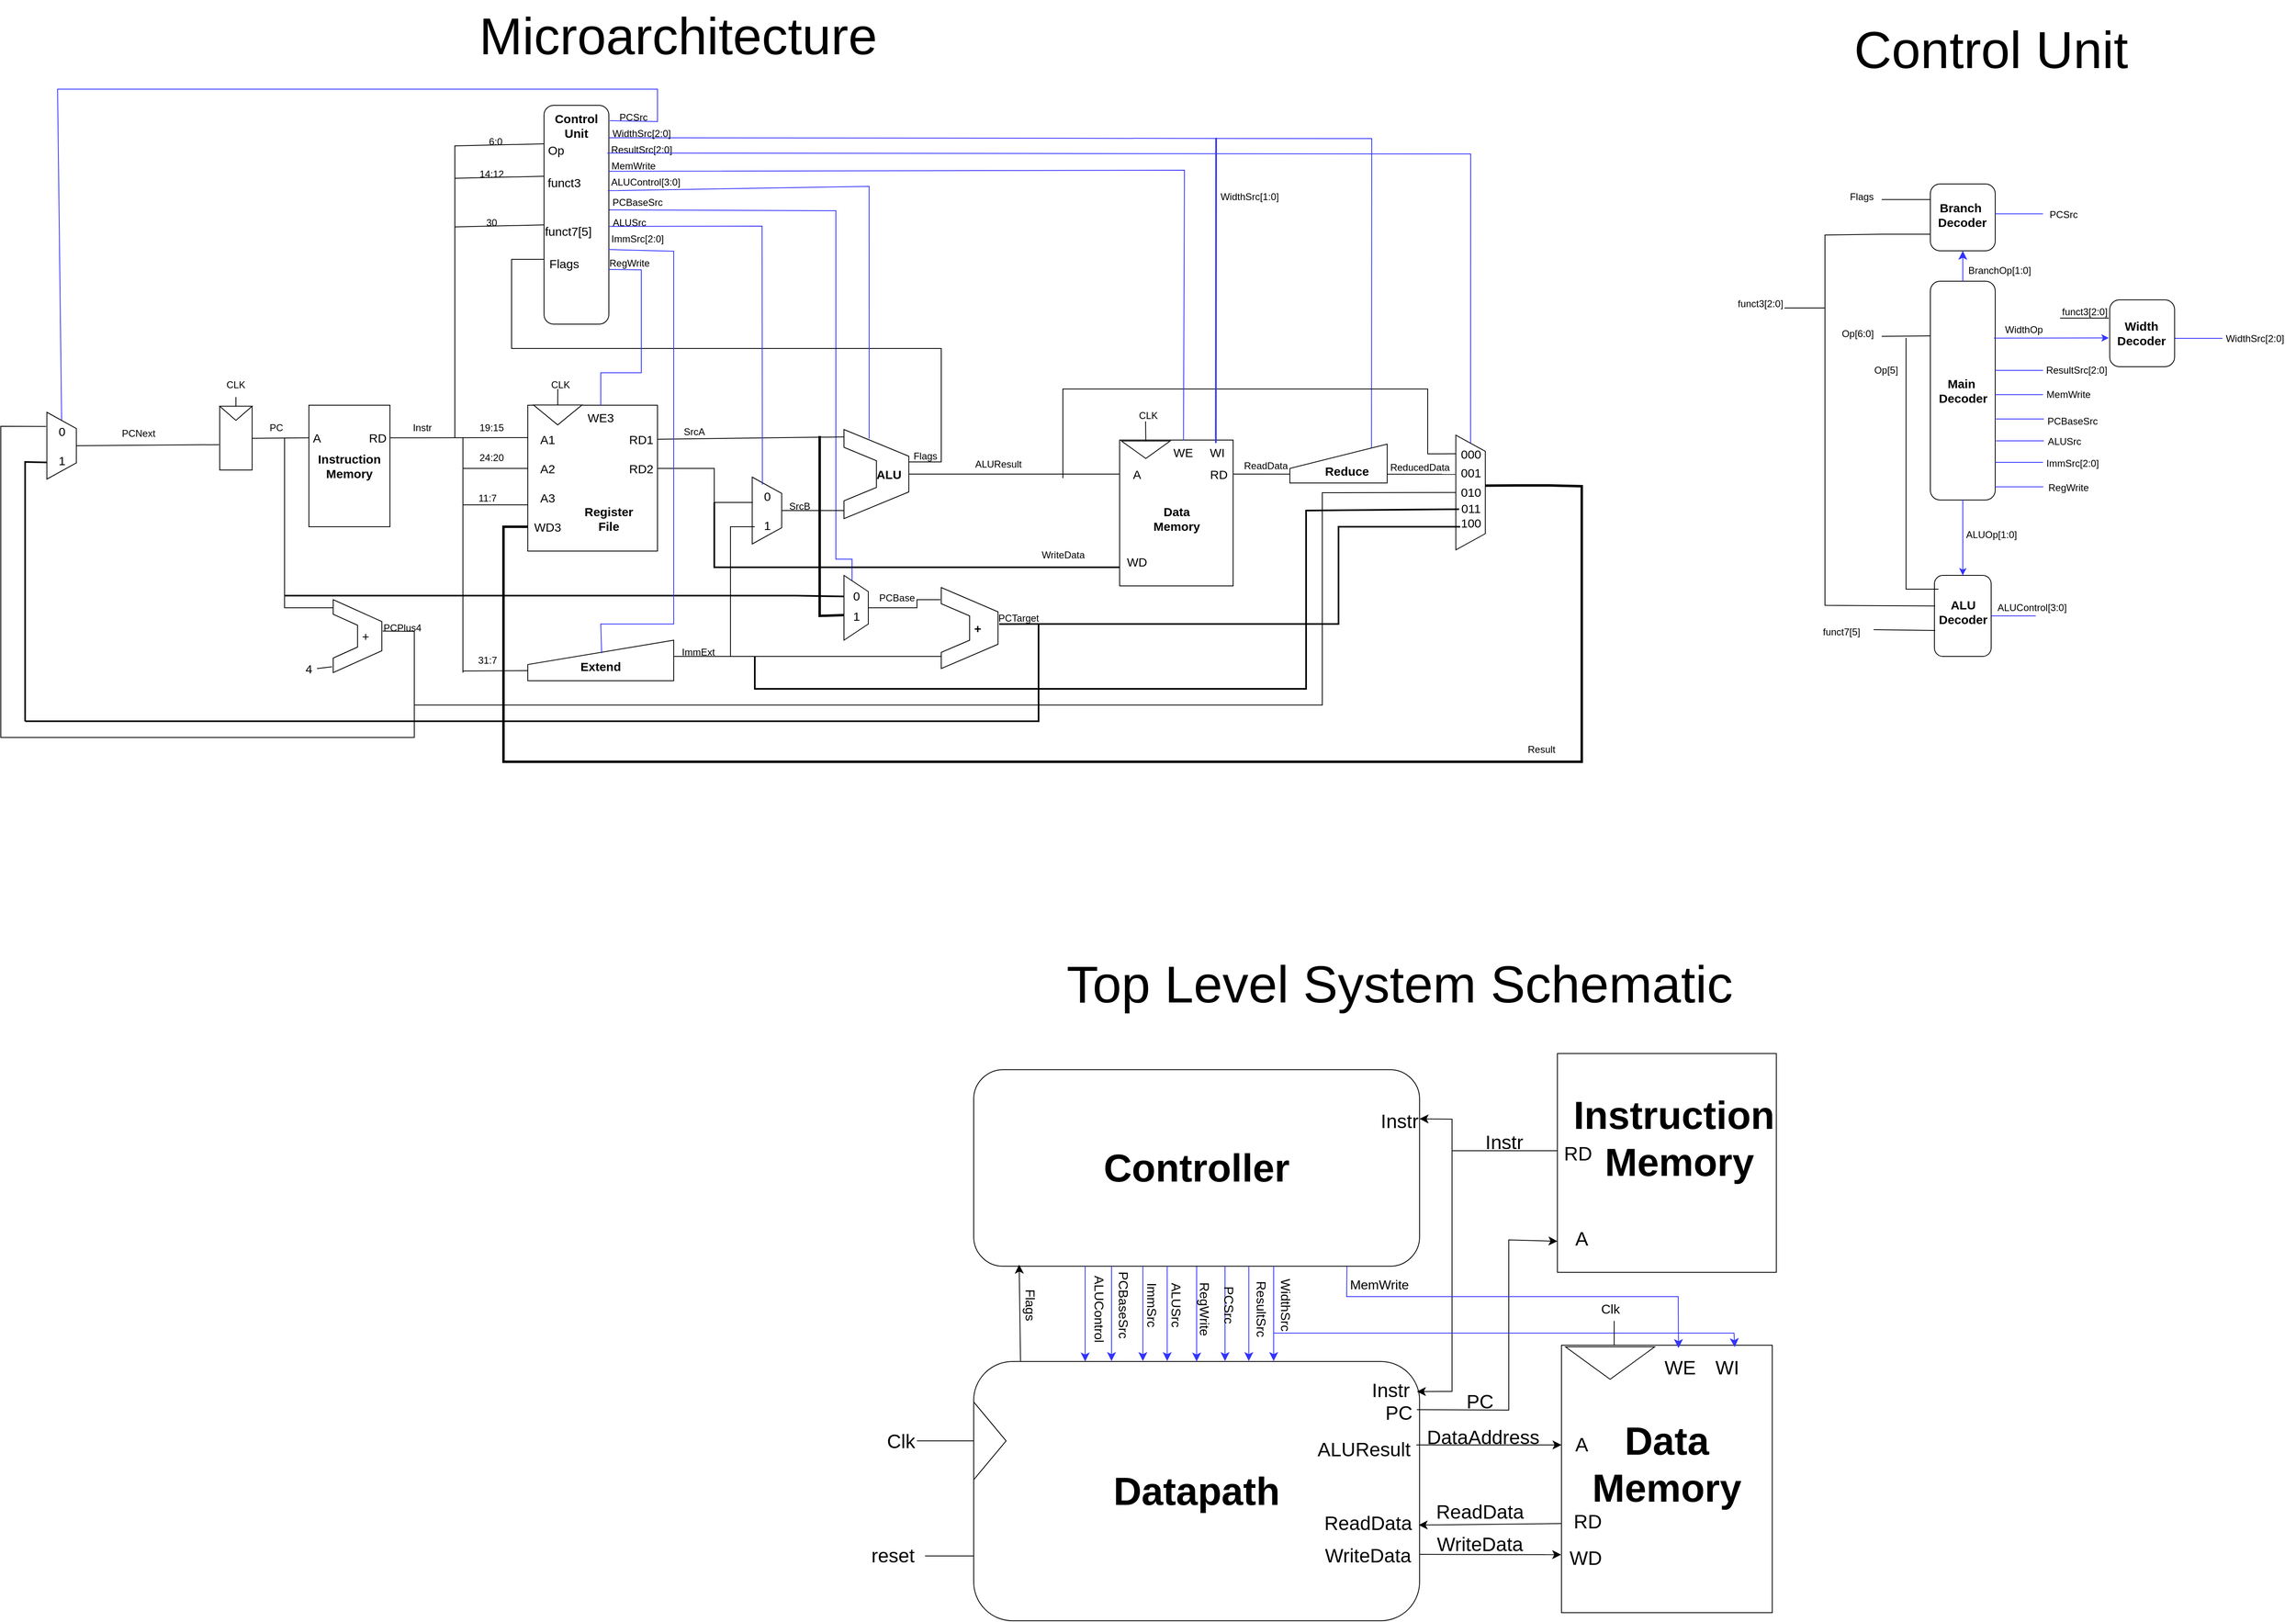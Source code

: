 <mxfile version="24.7.14">
  <diagram name="Page-1" id="c045TEzdk-SqHXNP3rUD">
    <mxGraphModel dx="756" dy="400" grid="1" gridSize="10" guides="1" tooltips="1" connect="1" arrows="1" fold="1" page="1" pageScale="1" pageWidth="3300" pageHeight="2339" math="0" shadow="0">
      <root>
        <mxCell id="0" />
        <mxCell id="1" parent="0" />
        <mxCell id="kE1xLlnzsojC-IhX8l6a-12" value="" style="group" parent="1" vertex="1" connectable="0">
          <mxGeometry x="210" y="710" width="30" height="100" as="geometry" />
        </mxCell>
        <mxCell id="kE1xLlnzsojC-IhX8l6a-8" value="" style="shape=trapezoid;perimeter=trapezoidPerimeter;whiteSpace=wrap;html=1;fixedSize=1;rotation=90;size=20;" parent="kE1xLlnzsojC-IhX8l6a-12" vertex="1">
          <mxGeometry x="-26.25" y="31.818" width="82.5" height="36.364" as="geometry" />
        </mxCell>
        <mxCell id="kE1xLlnzsojC-IhX8l6a-9" value="&lt;font style=&quot;font-size: 15px;&quot;&gt;0&lt;/font&gt;" style="text;html=1;align=center;verticalAlign=middle;whiteSpace=wrap;rounded=0;" parent="kE1xLlnzsojC-IhX8l6a-12" vertex="1">
          <mxGeometry x="3.75" y="18.182" width="22.5" height="27.273" as="geometry" />
        </mxCell>
        <mxCell id="kE1xLlnzsojC-IhX8l6a-10" value="&lt;font style=&quot;font-size: 15px;&quot;&gt;1&lt;/font&gt;" style="text;html=1;align=center;verticalAlign=middle;whiteSpace=wrap;rounded=0;" parent="kE1xLlnzsojC-IhX8l6a-12" vertex="1">
          <mxGeometry x="3.75" y="54.545" width="22.5" height="27.273" as="geometry" />
        </mxCell>
        <mxCell id="kE1xLlnzsojC-IhX8l6a-18" value="" style="group" parent="1" vertex="1" connectable="0">
          <mxGeometry x="530" y="710" width="100" height="150" as="geometry" />
        </mxCell>
        <mxCell id="kE1xLlnzsojC-IhX8l6a-1" value="&lt;font style=&quot;font-size: 15px;&quot;&gt;&lt;b&gt;Instruction Memory&lt;/b&gt;&lt;/font&gt;" style="rounded=0;whiteSpace=wrap;html=1;" parent="kE1xLlnzsojC-IhX8l6a-18" vertex="1">
          <mxGeometry width="100" height="150" as="geometry" />
        </mxCell>
        <mxCell id="kE1xLlnzsojC-IhX8l6a-15" value="&lt;span style=&quot;font-size: 15px;&quot;&gt;A&lt;/span&gt;" style="text;html=1;align=center;verticalAlign=middle;whiteSpace=wrap;rounded=0;" parent="kE1xLlnzsojC-IhX8l6a-18" vertex="1">
          <mxGeometry y="23.002" width="20" height="34.615" as="geometry" />
        </mxCell>
        <mxCell id="kE1xLlnzsojC-IhX8l6a-17" value="&lt;span style=&quot;font-size: 15px;&quot;&gt;RD&lt;/span&gt;" style="text;html=1;align=center;verticalAlign=middle;whiteSpace=wrap;rounded=0;" parent="kE1xLlnzsojC-IhX8l6a-18" vertex="1">
          <mxGeometry x="70" y="23" width="30" height="34.62" as="geometry" />
        </mxCell>
        <mxCell id="kE1xLlnzsojC-IhX8l6a-19" value="" style="group" parent="1" vertex="1" connectable="0">
          <mxGeometry x="410" y="670" width="60" height="120" as="geometry" />
        </mxCell>
        <mxCell id="kE1xLlnzsojC-IhX8l6a-2" value="" style="rounded=0;whiteSpace=wrap;html=1;container=0;" parent="kE1xLlnzsojC-IhX8l6a-19" vertex="1">
          <mxGeometry x="10" y="41.75" width="40" height="78.25" as="geometry" />
        </mxCell>
        <mxCell id="kE1xLlnzsojC-IhX8l6a-3" value="" style="triangle;whiteSpace=wrap;html=1;rotation=90;container=0;" parent="kE1xLlnzsojC-IhX8l6a-19" vertex="1">
          <mxGeometry x="21.25" y="30" width="17.5" height="40" as="geometry" />
        </mxCell>
        <mxCell id="kE1xLlnzsojC-IhX8l6a-4" value="CLK" style="text;html=1;align=center;verticalAlign=middle;whiteSpace=wrap;rounded=0;container=0;" parent="kE1xLlnzsojC-IhX8l6a-19" vertex="1">
          <mxGeometry width="60" height="30" as="geometry" />
        </mxCell>
        <mxCell id="kE1xLlnzsojC-IhX8l6a-5" value="" style="endArrow=none;html=1;rounded=0;exitX=0;exitY=0.5;exitDx=0;exitDy=0;entryX=0.5;entryY=1;entryDx=0;entryDy=0;" parent="kE1xLlnzsojC-IhX8l6a-19" source="kE1xLlnzsojC-IhX8l6a-3" target="kE1xLlnzsojC-IhX8l6a-4" edge="1">
          <mxGeometry width="50" height="50" relative="1" as="geometry">
            <mxPoint x="300" y="88.75" as="sourcePoint" />
            <mxPoint x="350" y="38.75" as="targetPoint" />
          </mxGeometry>
        </mxCell>
        <mxCell id="kE1xLlnzsojC-IhX8l6a-20" value="" style="endArrow=none;html=1;rounded=0;exitX=1;exitY=0.5;exitDx=0;exitDy=0;entryX=0;entryY=0.5;entryDx=0;entryDy=0;" parent="1" source="kE1xLlnzsojC-IhX8l6a-2" target="kE1xLlnzsojC-IhX8l6a-15" edge="1">
          <mxGeometry width="50" height="50" relative="1" as="geometry">
            <mxPoint x="560" y="760" as="sourcePoint" />
            <mxPoint x="610" y="710" as="targetPoint" />
          </mxGeometry>
        </mxCell>
        <mxCell id="kE1xLlnzsojC-IhX8l6a-22" value="" style="endArrow=none;html=1;rounded=0;entryX=-0.02;entryY=0.6;entryDx=0;entryDy=0;exitX=0.5;exitY=0;exitDx=0;exitDy=0;entryPerimeter=0;" parent="1" source="kE1xLlnzsojC-IhX8l6a-8" target="kE1xLlnzsojC-IhX8l6a-2" edge="1">
          <mxGeometry width="50" height="50" relative="1" as="geometry">
            <mxPoint x="250" y="751" as="sourcePoint" />
            <mxPoint x="610" y="710" as="targetPoint" />
          </mxGeometry>
        </mxCell>
        <mxCell id="kE1xLlnzsojC-IhX8l6a-23" value="" style="endArrow=none;html=1;rounded=0;" parent="1" edge="1">
          <mxGeometry width="50" height="50" relative="1" as="geometry">
            <mxPoint x="500" y="750" as="sourcePoint" />
            <mxPoint x="500" y="960" as="targetPoint" />
            <Array as="points">
              <mxPoint x="500" y="960" />
              <mxPoint x="560" y="960" />
            </Array>
          </mxGeometry>
        </mxCell>
        <mxCell id="kE1xLlnzsojC-IhX8l6a-28" value="" style="shape=stencil(tZXRjoIwEEW/pq+bQsPq6wb1PyqOS2NtSdvV3b93oGCs0I0IJISkc7mHIb1DCcttySsgKS0J25A0TSjFO66vT2tuKyicL164EXwvwSvWGX2Cqzi4liFUCUa4WmVbQr/wmfpieaGVQojQygbKg44wLhR66a+Hta//C1YV8s/gwLRNNtXd68yPbAFqskSnIbPre95OZ6KGvSaL7NQ81ORNJsuxEgsxy/e8OH0b/aMOfVdUO2oDA8JdFlL6AYt9YMXruesJnXzWF/h/moawnVsK9eC+/wxaP5sKWI0FPGWMTvOvx9qz0P+ZTfOzsf7Q/sL+FVLbaHKwHgkPHguDmWs8vcQ2VX+ONIUb);whiteSpace=wrap;html=1;fillColor=default;" parent="1" vertex="1">
          <mxGeometry x="560" y="950" width="60" height="90" as="geometry" />
        </mxCell>
        <mxCell id="kE1xLlnzsojC-IhX8l6a-30" value="&lt;font style=&quot;font-size: 15px;&quot;&gt;+&lt;/font&gt;" style="text;html=1;align=center;verticalAlign=middle;whiteSpace=wrap;rounded=0;" parent="1" vertex="1">
          <mxGeometry x="590" y="980" width="20" height="30" as="geometry" />
        </mxCell>
        <mxCell id="kE1xLlnzsojC-IhX8l6a-31" value="&lt;font style=&quot;font-size: 15px;&quot;&gt;4&lt;/font&gt;" style="text;html=1;align=center;verticalAlign=middle;whiteSpace=wrap;rounded=0;" parent="1" vertex="1">
          <mxGeometry x="520" y="1020" width="20" height="30" as="geometry" />
        </mxCell>
        <mxCell id="kE1xLlnzsojC-IhX8l6a-32" value="" style="endArrow=none;html=1;rounded=0;exitX=1;exitY=0.5;exitDx=0;exitDy=0;entryX=-0.022;entryY=0.919;entryDx=0;entryDy=0;entryPerimeter=0;" parent="1" source="kE1xLlnzsojC-IhX8l6a-31" target="kE1xLlnzsojC-IhX8l6a-28" edge="1">
          <mxGeometry width="50" height="50" relative="1" as="geometry">
            <mxPoint x="590" y="970" as="sourcePoint" />
            <mxPoint x="640" y="920" as="targetPoint" />
          </mxGeometry>
        </mxCell>
        <mxCell id="kE1xLlnzsojC-IhX8l6a-33" value="PC" style="text;html=1;align=center;verticalAlign=middle;whiteSpace=wrap;rounded=0;" parent="1" vertex="1">
          <mxGeometry x="460" y="723" width="60" height="30" as="geometry" />
        </mxCell>
        <mxCell id="kE1xLlnzsojC-IhX8l6a-34" value="PCNext" style="text;html=1;align=center;verticalAlign=middle;whiteSpace=wrap;rounded=0;" parent="1" vertex="1">
          <mxGeometry x="290" y="730" width="60" height="30" as="geometry" />
        </mxCell>
        <mxCell id="kE1xLlnzsojC-IhX8l6a-35" value="" style="endArrow=none;html=1;rounded=0;exitX=1;exitY=0.5;exitDx=0;exitDy=0;" parent="1" source="kE1xLlnzsojC-IhX8l6a-17" edge="1">
          <mxGeometry width="50" height="50" relative="1" as="geometry">
            <mxPoint x="770" y="770" as="sourcePoint" />
            <mxPoint x="800" y="750" as="targetPoint" />
          </mxGeometry>
        </mxCell>
        <mxCell id="kE1xLlnzsojC-IhX8l6a-36" value="Instr" style="text;html=1;align=center;verticalAlign=middle;whiteSpace=wrap;rounded=0;" parent="1" vertex="1">
          <mxGeometry x="640" y="723" width="60" height="30" as="geometry" />
        </mxCell>
        <mxCell id="kE1xLlnzsojC-IhX8l6a-40" value="" style="endArrow=none;html=1;rounded=0;entryX=0;entryY=0.25;entryDx=0;entryDy=0;" parent="1" target="kE1xLlnzsojC-IhX8l6a-39" edge="1">
          <mxGeometry width="50" height="50" relative="1" as="geometry">
            <mxPoint x="710" y="750" as="sourcePoint" />
            <mxPoint x="790" y="387.5" as="targetPoint" />
            <Array as="points">
              <mxPoint x="710" y="513" />
              <mxPoint x="710" y="390" />
            </Array>
          </mxGeometry>
        </mxCell>
        <mxCell id="kE1xLlnzsojC-IhX8l6a-49" value="" style="group;movable=1;resizable=1;rotatable=1;deletable=1;editable=1;locked=0;connectable=1;" parent="1" vertex="1" connectable="0">
          <mxGeometry x="800" y="710" width="160" height="180" as="geometry" />
        </mxCell>
        <mxCell id="kE1xLlnzsojC-IhX8l6a-47" value="" style="rounded=0;whiteSpace=wrap;html=1;align=center;movable=1;resizable=1;rotatable=1;deletable=1;editable=1;locked=0;connectable=1;" parent="kE1xLlnzsojC-IhX8l6a-49" vertex="1">
          <mxGeometry width="160" height="180" as="geometry" />
        </mxCell>
        <mxCell id="kE1xLlnzsojC-IhX8l6a-46" value="" style="triangle;whiteSpace=wrap;html=1;rotation=90;" parent="kE1xLlnzsojC-IhX8l6a-49" vertex="1">
          <mxGeometry x="24.615" y="-18" width="24.615" height="60" as="geometry" />
        </mxCell>
        <mxCell id="kE1xLlnzsojC-IhX8l6a-54" value="&lt;font style=&quot;font-size: 15px;&quot;&gt;A1&lt;/font&gt;" style="text;html=1;align=center;verticalAlign=middle;whiteSpace=wrap;rounded=0;" parent="kE1xLlnzsojC-IhX8l6a-49" vertex="1">
          <mxGeometry y="24.0" width="49.231" height="36" as="geometry" />
        </mxCell>
        <mxCell id="kE1xLlnzsojC-IhX8l6a-53" value="&lt;font style=&quot;font-size: 15px;&quot;&gt;A2&lt;/font&gt;" style="text;html=1;align=center;verticalAlign=middle;whiteSpace=wrap;rounded=0;" parent="kE1xLlnzsojC-IhX8l6a-49" vertex="1">
          <mxGeometry y="60" width="49.231" height="36" as="geometry" />
        </mxCell>
        <mxCell id="kE1xLlnzsojC-IhX8l6a-52" value="&lt;font style=&quot;font-size: 15px;&quot;&gt;A3&lt;/font&gt;" style="text;html=1;align=center;verticalAlign=middle;whiteSpace=wrap;rounded=0;" parent="kE1xLlnzsojC-IhX8l6a-49" vertex="1">
          <mxGeometry y="96.0" width="49.231" height="36" as="geometry" />
        </mxCell>
        <mxCell id="kE1xLlnzsojC-IhX8l6a-51" value="&lt;font style=&quot;font-size: 15px;&quot;&gt;WD3&lt;/font&gt;" style="text;html=1;align=center;verticalAlign=middle;whiteSpace=wrap;rounded=0;" parent="kE1xLlnzsojC-IhX8l6a-49" vertex="1">
          <mxGeometry y="132" width="49.231" height="36" as="geometry" />
        </mxCell>
        <mxCell id="kE1xLlnzsojC-IhX8l6a-57" value="&lt;font style=&quot;font-size: 15px;&quot;&gt;RD1&lt;/font&gt;" style="text;html=1;align=center;verticalAlign=middle;whiteSpace=wrap;rounded=0;" parent="kE1xLlnzsojC-IhX8l6a-49" vertex="1">
          <mxGeometry x="120" y="27" width="40" height="30" as="geometry" />
        </mxCell>
        <mxCell id="kE1xLlnzsojC-IhX8l6a-56" value="&lt;font style=&quot;font-size: 15px;&quot;&gt;RD2&lt;/font&gt;" style="text;html=1;align=center;verticalAlign=middle;whiteSpace=wrap;rounded=0;" parent="kE1xLlnzsojC-IhX8l6a-49" vertex="1">
          <mxGeometry x="120" y="63" width="40" height="30" as="geometry" />
        </mxCell>
        <mxCell id="kE1xLlnzsojC-IhX8l6a-50" value="&lt;font style=&quot;font-size: 15px;&quot;&gt;WE3&lt;/font&gt;" style="text;html=1;align=center;verticalAlign=middle;whiteSpace=wrap;rounded=0;" parent="kE1xLlnzsojC-IhX8l6a-49" vertex="1">
          <mxGeometry x="70" width="40" height="30" as="geometry" />
        </mxCell>
        <mxCell id="kE1xLlnzsojC-IhX8l6a-59" value="&lt;font style=&quot;font-size: 15px;&quot;&gt;&lt;b&gt;Register File&lt;/b&gt;&lt;/font&gt;" style="text;html=1;align=center;verticalAlign=middle;whiteSpace=wrap;rounded=0;" parent="kE1xLlnzsojC-IhX8l6a-49" vertex="1">
          <mxGeometry x="70" y="120" width="60" height="40" as="geometry" />
        </mxCell>
        <mxCell id="kE1xLlnzsojC-IhX8l6a-60" value="" style="group" parent="1" vertex="1" connectable="0">
          <mxGeometry x="740" y="340" width="260" height="240" as="geometry" />
        </mxCell>
        <mxCell id="kE1xLlnzsojC-IhX8l6a-37" value="" style="rounded=1;whiteSpace=wrap;html=1;rotation=90;" parent="kE1xLlnzsojC-IhX8l6a-60" vertex="1">
          <mxGeometry x="-15" y="95" width="270" height="80" as="geometry" />
        </mxCell>
        <mxCell id="kE1xLlnzsojC-IhX8l6a-38" value="&lt;font style=&quot;font-size: 15px;&quot;&gt;&lt;b&gt;Control Unit&lt;/b&gt;&lt;/font&gt;" style="text;html=1;align=center;verticalAlign=middle;whiteSpace=wrap;rounded=0;" parent="kE1xLlnzsojC-IhX8l6a-60" vertex="1">
          <mxGeometry x="90" y="10" width="60" height="30" as="geometry" />
        </mxCell>
        <mxCell id="kE1xLlnzsojC-IhX8l6a-39" value="&lt;font style=&quot;font-size: 15px;&quot;&gt;Op&lt;/font&gt;" style="text;html=1;align=center;verticalAlign=middle;whiteSpace=wrap;rounded=0;" parent="kE1xLlnzsojC-IhX8l6a-60" vertex="1">
          <mxGeometry x="80" y="40" width="30" height="30" as="geometry" />
        </mxCell>
        <mxCell id="kE1xLlnzsojC-IhX8l6a-41" value="" style="endArrow=none;html=1;rounded=0;entryX=0;entryY=0.25;entryDx=0;entryDy=0;" parent="kE1xLlnzsojC-IhX8l6a-60" target="kE1xLlnzsojC-IhX8l6a-42" edge="1">
          <mxGeometry width="50" height="50" relative="1" as="geometry">
            <mxPoint x="-30" y="90" as="sourcePoint" />
            <mxPoint x="60" y="90" as="targetPoint" />
          </mxGeometry>
        </mxCell>
        <mxCell id="kE1xLlnzsojC-IhX8l6a-42" value="&lt;font style=&quot;font-size: 15px;&quot;&gt;funct3&lt;/font&gt;" style="text;html=1;align=center;verticalAlign=middle;whiteSpace=wrap;rounded=0;" parent="kE1xLlnzsojC-IhX8l6a-60" vertex="1">
          <mxGeometry x="80" y="80" width="50" height="30" as="geometry" />
        </mxCell>
        <mxCell id="kE1xLlnzsojC-IhX8l6a-43" value="&lt;font style=&quot;font-size: 15px;&quot;&gt;funct7[5]&lt;/font&gt;" style="text;html=1;align=center;verticalAlign=middle;whiteSpace=wrap;rounded=0;" parent="kE1xLlnzsojC-IhX8l6a-60" vertex="1">
          <mxGeometry x="80" y="140" width="60" height="30" as="geometry" />
        </mxCell>
        <mxCell id="kE1xLlnzsojC-IhX8l6a-44" value="" style="endArrow=none;html=1;rounded=0;entryX=0;entryY=0.25;entryDx=0;entryDy=0;" parent="kE1xLlnzsojC-IhX8l6a-60" target="kE1xLlnzsojC-IhX8l6a-43" edge="1">
          <mxGeometry width="50" height="50" relative="1" as="geometry">
            <mxPoint x="-30" y="150" as="sourcePoint" />
            <mxPoint x="80" y="160" as="targetPoint" />
          </mxGeometry>
        </mxCell>
        <mxCell id="kE1xLlnzsojC-IhX8l6a-64" value="6:0" style="text;html=1;align=center;verticalAlign=middle;resizable=0;points=[];autosize=1;strokeColor=none;fillColor=none;" parent="kE1xLlnzsojC-IhX8l6a-60" vertex="1">
          <mxGeometry y="30" width="40" height="30" as="geometry" />
        </mxCell>
        <mxCell id="kE1xLlnzsojC-IhX8l6a-65" value="14:12" style="text;html=1;align=center;verticalAlign=middle;resizable=0;points=[];autosize=1;strokeColor=none;fillColor=none;" parent="kE1xLlnzsojC-IhX8l6a-60" vertex="1">
          <mxGeometry x="-10" y="70" width="50" height="30" as="geometry" />
        </mxCell>
        <mxCell id="kE1xLlnzsojC-IhX8l6a-67" value="30" style="text;html=1;align=center;verticalAlign=middle;resizable=0;points=[];autosize=1;strokeColor=none;fillColor=none;" parent="kE1xLlnzsojC-IhX8l6a-60" vertex="1">
          <mxGeometry x="-5" y="130" width="40" height="30" as="geometry" />
        </mxCell>
        <mxCell id="kE1xLlnzsojC-IhX8l6a-150" value="&lt;span style=&quot;font-size: 15px;&quot;&gt;Flags&lt;/span&gt;" style="text;html=1;align=center;verticalAlign=middle;whiteSpace=wrap;rounded=0;" parent="kE1xLlnzsojC-IhX8l6a-60" vertex="1">
          <mxGeometry x="75" y="180" width="60" height="30" as="geometry" />
        </mxCell>
        <mxCell id="kE1xLlnzsojC-IhX8l6a-158" value="MemWrite" style="text;html=1;align=center;verticalAlign=middle;resizable=0;points=[];autosize=1;strokeColor=none;fillColor=none;" parent="kE1xLlnzsojC-IhX8l6a-60" vertex="1">
          <mxGeometry x="150" y="60" width="80" height="30" as="geometry" />
        </mxCell>
        <mxCell id="kE1xLlnzsojC-IhX8l6a-160" value="ALUControl[3:0]" style="text;html=1;align=center;verticalAlign=middle;resizable=0;points=[];autosize=1;strokeColor=none;fillColor=none;" parent="kE1xLlnzsojC-IhX8l6a-60" vertex="1">
          <mxGeometry x="150" y="80" width="110" height="30" as="geometry" />
        </mxCell>
        <mxCell id="kE1xLlnzsojC-IhX8l6a-162" value="ALUSrc" style="text;html=1;align=center;verticalAlign=middle;resizable=0;points=[];autosize=1;strokeColor=none;fillColor=none;" parent="kE1xLlnzsojC-IhX8l6a-60" vertex="1">
          <mxGeometry x="155" y="130" width="60" height="30" as="geometry" />
        </mxCell>
        <mxCell id="kE1xLlnzsojC-IhX8l6a-166" value="ImmSrc[2:0]" style="text;html=1;align=center;verticalAlign=middle;resizable=0;points=[];autosize=1;strokeColor=none;fillColor=none;" parent="kE1xLlnzsojC-IhX8l6a-60" vertex="1">
          <mxGeometry x="150" y="150" width="90" height="30" as="geometry" />
        </mxCell>
        <mxCell id="kE1xLlnzsojC-IhX8l6a-164" value="RegWrite" style="text;html=1;align=center;verticalAlign=middle;resizable=0;points=[];autosize=1;strokeColor=none;fillColor=none;" parent="kE1xLlnzsojC-IhX8l6a-60" vertex="1">
          <mxGeometry x="150" y="180" width="70" height="30" as="geometry" />
        </mxCell>
        <mxCell id="kE1xLlnzsojC-IhX8l6a-157" value="ResultSrc[2:0]" style="text;html=1;align=center;verticalAlign=middle;resizable=0;points=[];autosize=1;strokeColor=none;fillColor=none;" parent="kE1xLlnzsojC-IhX8l6a-60" vertex="1">
          <mxGeometry x="150" y="40" width="100" height="30" as="geometry" />
        </mxCell>
        <mxCell id="kE1xLlnzsojC-IhX8l6a-155" value="PCSrc" style="text;html=1;align=center;verticalAlign=middle;resizable=0;points=[];autosize=1;strokeColor=none;fillColor=none;" parent="kE1xLlnzsojC-IhX8l6a-60" vertex="1">
          <mxGeometry x="160" width="60" height="30" as="geometry" />
        </mxCell>
        <mxCell id="kE1xLlnzsojC-IhX8l6a-251" value="" style="endArrow=none;html=1;rounded=0;strokeColor=#3333FF;exitX=0.1;exitY=-0.037;exitDx=0;exitDy=0;exitPerimeter=0;entryX=0.839;entryY=0.146;entryDx=0;entryDy=0;entryPerimeter=0;" parent="kE1xLlnzsojC-IhX8l6a-60" target="kE1xLlnzsojC-IhX8l6a-255" edge="1">
          <mxGeometry width="50" height="50" relative="1" as="geometry">
            <mxPoint x="160" y="40" as="sourcePoint" />
            <mxPoint x="1080" y="420" as="targetPoint" />
            <Array as="points">
              <mxPoint x="1101" y="41" />
            </Array>
          </mxGeometry>
        </mxCell>
        <mxCell id="kE1xLlnzsojC-IhX8l6a-253" value="WidthSrc[2:0]" style="text;html=1;align=center;verticalAlign=middle;resizable=0;points=[];autosize=1;strokeColor=none;fillColor=none;" parent="kE1xLlnzsojC-IhX8l6a-60" vertex="1">
          <mxGeometry x="150" y="20" width="100" height="30" as="geometry" />
        </mxCell>
        <mxCell id="kE1xLlnzsojC-IhX8l6a-275" value="" style="endArrow=none;html=1;rounded=0;exitX=0.852;exitY=-0.008;exitDx=0;exitDy=0;exitPerimeter=0;strokeColor=#3333FF;entryX=0.333;entryY=-0.089;entryDx=0;entryDy=0;entryPerimeter=0;" parent="kE1xLlnzsojC-IhX8l6a-60" target="kE1xLlnzsojC-IhX8l6a-266" edge="1">
          <mxGeometry width="50" height="50" relative="1" as="geometry">
            <mxPoint x="160.5" y="129" as="sourcePoint" />
            <mxPoint x="580" y="510" as="targetPoint" />
            <Array as="points">
              <mxPoint x="440" y="130" />
              <mxPoint x="440" y="560" />
              <mxPoint x="460" y="560" />
            </Array>
          </mxGeometry>
        </mxCell>
        <mxCell id="kE1xLlnzsojC-IhX8l6a-276" value="PCBaseSrc" style="text;html=1;align=center;verticalAlign=middle;resizable=0;points=[];autosize=1;strokeColor=none;fillColor=none;" parent="kE1xLlnzsojC-IhX8l6a-60" vertex="1">
          <mxGeometry x="150" y="105" width="90" height="30" as="geometry" />
        </mxCell>
        <mxCell id="kE1xLlnzsojC-IhX8l6a-68" value="19:15" style="text;html=1;align=center;verticalAlign=middle;resizable=0;points=[];autosize=1;strokeColor=none;fillColor=none;" parent="1" vertex="1">
          <mxGeometry x="730" y="723" width="50" height="30" as="geometry" />
        </mxCell>
        <mxCell id="kE1xLlnzsojC-IhX8l6a-69" value="" style="endArrow=none;html=1;rounded=0;" parent="1" edge="1">
          <mxGeometry width="50" height="50" relative="1" as="geometry">
            <mxPoint x="720" y="750" as="sourcePoint" />
            <mxPoint x="720" y="1040" as="targetPoint" />
          </mxGeometry>
        </mxCell>
        <mxCell id="kE1xLlnzsojC-IhX8l6a-70" value="" style="endArrow=none;html=1;rounded=0;entryX=0;entryY=0.5;entryDx=0;entryDy=0;" parent="1" target="kE1xLlnzsojC-IhX8l6a-53" edge="1">
          <mxGeometry width="50" height="50" relative="1" as="geometry">
            <mxPoint x="720" y="788" as="sourcePoint" />
            <mxPoint x="820" y="780" as="targetPoint" />
          </mxGeometry>
        </mxCell>
        <mxCell id="kE1xLlnzsojC-IhX8l6a-71" value="" style="endArrow=none;html=1;rounded=0;entryX=0;entryY=0.75;entryDx=0;entryDy=0;" parent="1" target="kE1xLlnzsojC-IhX8l6a-52" edge="1">
          <mxGeometry width="50" height="50" relative="1" as="geometry">
            <mxPoint x="720" y="833" as="sourcePoint" />
            <mxPoint x="780" y="830" as="targetPoint" />
          </mxGeometry>
        </mxCell>
        <mxCell id="kE1xLlnzsojC-IhX8l6a-73" value="24:20" style="text;html=1;align=center;verticalAlign=middle;resizable=0;points=[];autosize=1;strokeColor=none;fillColor=none;" parent="1" vertex="1">
          <mxGeometry x="730" y="760" width="50" height="30" as="geometry" />
        </mxCell>
        <mxCell id="kE1xLlnzsojC-IhX8l6a-74" value="11:7" style="text;html=1;align=center;verticalAlign=middle;resizable=0;points=[];autosize=1;strokeColor=none;fillColor=none;" parent="1" vertex="1">
          <mxGeometry x="725" y="810" width="50" height="30" as="geometry" />
        </mxCell>
        <mxCell id="kE1xLlnzsojC-IhX8l6a-76" value="&lt;div&gt;&lt;br&gt;&lt;/div&gt;&lt;b&gt;&lt;font style=&quot;font-size: 15px;&quot;&gt;Extend&lt;/font&gt;&lt;/b&gt;" style="shape=manualInput;whiteSpace=wrap;html=1;" parent="1" vertex="1">
          <mxGeometry x="800" y="1000" width="180" height="50" as="geometry" />
        </mxCell>
        <mxCell id="kE1xLlnzsojC-IhX8l6a-77" value="" style="endArrow=none;html=1;rounded=0;entryX=0;entryY=0.75;entryDx=0;entryDy=0;" parent="1" target="kE1xLlnzsojC-IhX8l6a-76" edge="1">
          <mxGeometry width="50" height="50" relative="1" as="geometry">
            <mxPoint x="720" y="1038" as="sourcePoint" />
            <mxPoint x="820" y="980" as="targetPoint" />
          </mxGeometry>
        </mxCell>
        <mxCell id="kE1xLlnzsojC-IhX8l6a-78" value="31:7" style="text;html=1;align=center;verticalAlign=middle;resizable=0;points=[];autosize=1;strokeColor=none;fillColor=none;" parent="1" vertex="1">
          <mxGeometry x="725" y="1010" width="50" height="30" as="geometry" />
        </mxCell>
        <mxCell id="kE1xLlnzsojC-IhX8l6a-84" value="" style="endArrow=none;html=1;rounded=0;exitX=0.212;exitY=1.027;exitDx=0;exitDy=0;exitPerimeter=0;entryX=1.017;entryY=0.43;entryDx=0;entryDy=0;entryPerimeter=0;" parent="1" source="kE1xLlnzsojC-IhX8l6a-8" target="kE1xLlnzsojC-IhX8l6a-28" edge="1">
          <mxGeometry width="50" height="50" relative="1" as="geometry">
            <mxPoint x="150" y="720" as="sourcePoint" />
            <mxPoint x="660" y="990" as="targetPoint" />
            <Array as="points">
              <mxPoint x="150" y="736" />
              <mxPoint x="150" y="1120" />
              <mxPoint x="660" y="1120" />
              <mxPoint x="660" y="989" />
            </Array>
          </mxGeometry>
        </mxCell>
        <mxCell id="kE1xLlnzsojC-IhX8l6a-85" value="PCPlus4" style="text;html=1;align=center;verticalAlign=middle;resizable=0;points=[];autosize=1;strokeColor=none;fillColor=none;" parent="1" vertex="1">
          <mxGeometry x="610" y="970" width="70" height="30" as="geometry" />
        </mxCell>
        <mxCell id="kE1xLlnzsojC-IhX8l6a-86" value="" style="endArrow=none;html=1;rounded=0;entryX=0;entryY=0.5;entryDx=0;entryDy=0;" parent="1" target="kE1xLlnzsojC-IhX8l6a-46" edge="1">
          <mxGeometry width="50" height="50" relative="1" as="geometry">
            <mxPoint x="837" y="690" as="sourcePoint" />
            <mxPoint x="870" y="790" as="targetPoint" />
          </mxGeometry>
        </mxCell>
        <mxCell id="kE1xLlnzsojC-IhX8l6a-87" value="CLK" style="text;html=1;align=center;verticalAlign=middle;resizable=0;points=[];autosize=1;strokeColor=none;fillColor=none;" parent="1" vertex="1">
          <mxGeometry x="815" y="670" width="50" height="30" as="geometry" />
        </mxCell>
        <mxCell id="kE1xLlnzsojC-IhX8l6a-90" value="" style="group;fillColor=default;gradientColor=none;" parent="1" vertex="1" connectable="0">
          <mxGeometry x="1190" y="740" width="80" height="110" as="geometry" />
        </mxCell>
        <mxCell id="kE1xLlnzsojC-IhX8l6a-88" value="" style="shape=stencil(tZXRjoIwEEW/pq+bQsPq6wb1PyqOS2NtSdvV3b93oGCs0I0IJISkc7mHIb1DCcttySsgKS0J25A0TSjFO66vT2tuKyicL164EXwvwSvWGX2Cqzi4liFUCUa4WmVbQr/wmfpieaGVQojQygbKg44wLhR66a+Hta//C1YV8s/gwLRNNtXd68yPbAFqskSnIbPre95OZ6KGvSaL7NQ81ORNJsuxEgsxy/e8OH0b/aMOfVdUO2oDA8JdFlL6AYt9YMXruesJnXzWF/h/moawnVsK9eC+/wxaP5sKWI0FPGWMTvOvx9qz0P+ZTfOzsf7Q/sL+FVLbaHKwHgkPHguDmWs8vcQ2VX+ONIUb);whiteSpace=wrap;html=1;" parent="kE1xLlnzsojC-IhX8l6a-90" vertex="1">
          <mxGeometry width="80" height="110" as="geometry" />
        </mxCell>
        <mxCell id="kE1xLlnzsojC-IhX8l6a-89" value="&lt;b&gt;&lt;font style=&quot;font-size: 15px;&quot;&gt;ALU&lt;/font&gt;&lt;/b&gt;" style="text;html=1;align=center;verticalAlign=middle;resizable=0;points=[];autosize=1;strokeColor=none;fillColor=none;" parent="kE1xLlnzsojC-IhX8l6a-90" vertex="1">
          <mxGeometry x="30" y="40" width="50" height="30" as="geometry" />
        </mxCell>
        <mxCell id="kE1xLlnzsojC-IhX8l6a-91" value="" style="endArrow=none;html=1;rounded=0;exitX=1;exitY=0.5;exitDx=0;exitDy=0;entryX=-0.002;entryY=0.083;entryDx=0;entryDy=0;entryPerimeter=0;" parent="1" source="kE1xLlnzsojC-IhX8l6a-57" target="kE1xLlnzsojC-IhX8l6a-88" edge="1">
          <mxGeometry width="50" height="50" relative="1" as="geometry">
            <mxPoint x="1090" y="830" as="sourcePoint" />
            <mxPoint x="1190" y="750" as="targetPoint" />
          </mxGeometry>
        </mxCell>
        <mxCell id="kE1xLlnzsojC-IhX8l6a-93" value="" style="group" parent="1" vertex="1" connectable="0">
          <mxGeometry x="1080" y="790" width="30" height="100" as="geometry" />
        </mxCell>
        <mxCell id="kE1xLlnzsojC-IhX8l6a-94" value="" style="shape=trapezoid;perimeter=trapezoidPerimeter;whiteSpace=wrap;html=1;fixedSize=1;rotation=90;size=20;" parent="kE1xLlnzsojC-IhX8l6a-93" vertex="1">
          <mxGeometry x="-26.25" y="31.818" width="82.5" height="36.364" as="geometry" />
        </mxCell>
        <mxCell id="kE1xLlnzsojC-IhX8l6a-95" value="&lt;font style=&quot;font-size: 15px;&quot;&gt;0&lt;/font&gt;" style="text;html=1;align=center;verticalAlign=middle;whiteSpace=wrap;rounded=0;" parent="kE1xLlnzsojC-IhX8l6a-93" vertex="1">
          <mxGeometry x="3.75" y="18.182" width="22.5" height="27.273" as="geometry" />
        </mxCell>
        <mxCell id="kE1xLlnzsojC-IhX8l6a-96" value="&lt;font style=&quot;font-size: 15px;&quot;&gt;1&lt;/font&gt;" style="text;html=1;align=center;verticalAlign=middle;whiteSpace=wrap;rounded=0;" parent="kE1xLlnzsojC-IhX8l6a-93" vertex="1">
          <mxGeometry x="3.75" y="54.545" width="22.5" height="27.273" as="geometry" />
        </mxCell>
        <mxCell id="kE1xLlnzsojC-IhX8l6a-97" value="" style="endArrow=none;html=1;rounded=0;entryX=0.5;entryY=0;entryDx=0;entryDy=0;" parent="1" target="kE1xLlnzsojC-IhX8l6a-94" edge="1">
          <mxGeometry width="50" height="50" relative="1" as="geometry">
            <mxPoint x="1190" y="840" as="sourcePoint" />
            <mxPoint x="1110" y="800" as="targetPoint" />
          </mxGeometry>
        </mxCell>
        <mxCell id="kE1xLlnzsojC-IhX8l6a-101" value="" style="endArrow=none;html=1;rounded=0;entryX=1;entryY=0.5;entryDx=0;entryDy=0;" parent="1" target="kE1xLlnzsojC-IhX8l6a-56" edge="1">
          <mxGeometry width="50" height="50" relative="1" as="geometry">
            <mxPoint x="1030" y="788" as="sourcePoint" />
            <mxPoint x="1110" y="930" as="targetPoint" />
            <Array as="points">
              <mxPoint x="1030" y="830" />
              <mxPoint x="1030" y="788" />
            </Array>
          </mxGeometry>
        </mxCell>
        <mxCell id="kE1xLlnzsojC-IhX8l6a-102" value="" style="endArrow=none;html=1;rounded=0;entryX=0.379;entryY=0.977;entryDx=0;entryDy=0;entryPerimeter=0;" parent="1" target="kE1xLlnzsojC-IhX8l6a-94" edge="1">
          <mxGeometry width="50" height="50" relative="1" as="geometry">
            <mxPoint x="1030" y="830" as="sourcePoint" />
            <mxPoint x="1110" y="930" as="targetPoint" />
          </mxGeometry>
        </mxCell>
        <mxCell id="kE1xLlnzsojC-IhX8l6a-103" value="SrcB" style="text;html=1;align=center;verticalAlign=middle;resizable=0;points=[];autosize=1;strokeColor=none;fillColor=none;" parent="1" vertex="1">
          <mxGeometry x="1110" y="820" width="50" height="30" as="geometry" />
        </mxCell>
        <mxCell id="kE1xLlnzsojC-IhX8l6a-106" value="" style="endArrow=none;html=1;rounded=0;" parent="1" edge="1">
          <mxGeometry width="50" height="50" relative="1" as="geometry">
            <mxPoint x="1050" y="1020" as="sourcePoint" />
            <mxPoint x="1050" y="860" as="targetPoint" />
            <Array as="points">
              <mxPoint x="1050" y="860" />
              <mxPoint x="1080" y="860" />
            </Array>
          </mxGeometry>
        </mxCell>
        <mxCell id="kE1xLlnzsojC-IhX8l6a-107" value="ImmExt" style="text;html=1;align=center;verticalAlign=middle;resizable=0;points=[];autosize=1;strokeColor=none;fillColor=none;" parent="1" vertex="1">
          <mxGeometry x="980" y="1000" width="60" height="30" as="geometry" />
        </mxCell>
        <mxCell id="kE1xLlnzsojC-IhX8l6a-108" value="" style="shape=stencil(tZXRjoIwEEW/pq+bQsPq6wb1PyqOS2NtSdvV3b93oGCs0I0IJISkc7mHIb1DCcttySsgKS0J25A0TSjFO66vT2tuKyicL164EXwvwSvWGX2Cqzi4liFUCUa4WmVbQr/wmfpieaGVQojQygbKg44wLhR66a+Hta//C1YV8s/gwLRNNtXd68yPbAFqskSnIbPre95OZ6KGvSaL7NQ81ORNJsuxEgsxy/e8OH0b/aMOfVdUO2oDA8JdFlL6AYt9YMXruesJnXzWF/h/moawnVsK9eC+/wxaP5sKWI0FPGWMTvOvx9qz0P+ZTfOzsf7Q/sL+FVLbaHKwHgkPHguDmWs8vcQ2VX+ONIUb);whiteSpace=wrap;html=1;" parent="1" vertex="1">
          <mxGeometry x="1310" y="935" width="70" height="100" as="geometry" />
        </mxCell>
        <mxCell id="kE1xLlnzsojC-IhX8l6a-109" value="&lt;font style=&quot;font-size: 15px;&quot;&gt;&lt;b&gt;+&lt;/b&gt;&lt;/font&gt;" style="text;html=1;align=center;verticalAlign=middle;whiteSpace=wrap;rounded=0;" parent="1" vertex="1">
          <mxGeometry x="1340" y="970" width="30" height="30" as="geometry" />
        </mxCell>
        <mxCell id="kE1xLlnzsojC-IhX8l6a-110" value="" style="endArrow=none;html=1;rounded=0;strokeWidth=2;entryX=0.022;entryY=0.533;entryDx=0;entryDy=0;entryPerimeter=0;" parent="1" target="kE1xLlnzsojC-IhX8l6a-266" edge="1">
          <mxGeometry width="50" height="50" relative="1" as="geometry">
            <mxPoint x="500" y="945" as="sourcePoint" />
            <mxPoint x="1170" y="970" as="targetPoint" />
            <Array as="points">
              <mxPoint x="1080" y="945" />
              <mxPoint x="1130" y="945" />
            </Array>
          </mxGeometry>
        </mxCell>
        <mxCell id="kE1xLlnzsojC-IhX8l6a-112" value="" style="endArrow=none;html=1;rounded=0;strokeWidth=2;exitX=1.021;exitY=0.451;exitDx=0;exitDy=0;exitPerimeter=0;" parent="1" source="kE1xLlnzsojC-IhX8l6a-108" edge="1">
          <mxGeometry width="50" height="50" relative="1" as="geometry">
            <mxPoint x="1400" y="990" as="sourcePoint" />
            <mxPoint x="180" y="1100" as="targetPoint" />
            <Array as="points">
              <mxPoint x="1430" y="980" />
              <mxPoint x="1430" y="1100" />
            </Array>
          </mxGeometry>
        </mxCell>
        <mxCell id="kE1xLlnzsojC-IhX8l6a-113" value="" style="endArrow=none;html=1;rounded=0;entryX=0.75;entryY=1;entryDx=0;entryDy=0;strokeWidth=2;" parent="1" target="kE1xLlnzsojC-IhX8l6a-8" edge="1">
          <mxGeometry width="50" height="50" relative="1" as="geometry">
            <mxPoint x="180" y="1100" as="sourcePoint" />
            <mxPoint x="310" y="990" as="targetPoint" />
            <Array as="points">
              <mxPoint x="180" y="780" />
            </Array>
          </mxGeometry>
        </mxCell>
        <mxCell id="kE1xLlnzsojC-IhX8l6a-115" value="" style="group;movable=1;resizable=1;rotatable=1;deletable=1;editable=1;locked=0;connectable=1;" parent="1" vertex="1" connectable="0">
          <mxGeometry x="1530" y="753" width="140" height="180" as="geometry" />
        </mxCell>
        <mxCell id="kE1xLlnzsojC-IhX8l6a-116" value="" style="rounded=0;whiteSpace=wrap;html=1;align=center;movable=1;resizable=1;rotatable=1;deletable=1;editable=1;locked=0;connectable=1;" parent="kE1xLlnzsojC-IhX8l6a-115" vertex="1">
          <mxGeometry width="140" height="180" as="geometry" />
        </mxCell>
        <mxCell id="kE1xLlnzsojC-IhX8l6a-117" value="" style="triangle;whiteSpace=wrap;html=1;rotation=90;" parent="kE1xLlnzsojC-IhX8l6a-115" vertex="1">
          <mxGeometry x="21.538" y="-18" width="21.538" height="60" as="geometry" />
        </mxCell>
        <mxCell id="kE1xLlnzsojC-IhX8l6a-118" value="&lt;font style=&quot;font-size: 15px;&quot;&gt;A&lt;/font&gt;" style="text;html=1;align=center;verticalAlign=middle;whiteSpace=wrap;rounded=0;" parent="kE1xLlnzsojC-IhX8l6a-115" vertex="1">
          <mxGeometry y="24.0" width="43.077" height="36" as="geometry" />
        </mxCell>
        <mxCell id="kE1xLlnzsojC-IhX8l6a-121" value="&lt;font style=&quot;font-size: 15px;&quot;&gt;WD&lt;/font&gt;" style="text;html=1;align=center;verticalAlign=middle;whiteSpace=wrap;rounded=0;" parent="kE1xLlnzsojC-IhX8l6a-115" vertex="1">
          <mxGeometry y="132" width="43.077" height="36" as="geometry" />
        </mxCell>
        <mxCell id="kE1xLlnzsojC-IhX8l6a-122" value="&lt;font style=&quot;font-size: 15px;&quot;&gt;RD&lt;/font&gt;" style="text;html=1;align=center;verticalAlign=middle;whiteSpace=wrap;rounded=0;" parent="kE1xLlnzsojC-IhX8l6a-115" vertex="1">
          <mxGeometry x="105" y="27" width="35" height="30" as="geometry" />
        </mxCell>
        <mxCell id="kE1xLlnzsojC-IhX8l6a-124" value="&lt;font style=&quot;font-size: 15px;&quot;&gt;WE&lt;/font&gt;" style="text;html=1;align=center;verticalAlign=middle;whiteSpace=wrap;rounded=0;" parent="kE1xLlnzsojC-IhX8l6a-115" vertex="1">
          <mxGeometry x="61.25" width="35" height="30" as="geometry" />
        </mxCell>
        <mxCell id="kE1xLlnzsojC-IhX8l6a-125" value="&lt;font style=&quot;font-size: 15px;&quot;&gt;&lt;b&gt;Data Memory&lt;/b&gt;&lt;/font&gt;" style="text;html=1;align=center;verticalAlign=middle;whiteSpace=wrap;rounded=0;" parent="kE1xLlnzsojC-IhX8l6a-115" vertex="1">
          <mxGeometry x="43.75" y="77" width="52.5" height="40" as="geometry" />
        </mxCell>
        <mxCell id="kE1xLlnzsojC-IhX8l6a-261" value="&lt;span style=&quot;font-size: 15px;&quot;&gt;WI&lt;/span&gt;" style="text;html=1;align=center;verticalAlign=middle;resizable=0;points=[];autosize=1;strokeColor=none;fillColor=none;" parent="kE1xLlnzsojC-IhX8l6a-115" vertex="1">
          <mxGeometry x="100" width="40" height="30" as="geometry" />
        </mxCell>
        <mxCell id="kE1xLlnzsojC-IhX8l6a-127" value="" style="endArrow=none;html=1;rounded=0;entryX=0;entryY=0.5;entryDx=0;entryDy=0;" parent="1" target="kE1xLlnzsojC-IhX8l6a-118" edge="1">
          <mxGeometry width="50" height="50" relative="1" as="geometry">
            <mxPoint x="1270" y="795" as="sourcePoint" />
            <mxPoint x="1670" y="790" as="targetPoint" />
          </mxGeometry>
        </mxCell>
        <mxCell id="kE1xLlnzsojC-IhX8l6a-128" value="" style="endArrow=none;html=1;rounded=0;exitX=0;exitY=0.5;exitDx=0;exitDy=0;" parent="1" source="kE1xLlnzsojC-IhX8l6a-117" edge="1">
          <mxGeometry width="50" height="50" relative="1" as="geometry">
            <mxPoint x="1620" y="840" as="sourcePoint" />
            <mxPoint x="1562" y="730" as="targetPoint" />
          </mxGeometry>
        </mxCell>
        <mxCell id="kE1xLlnzsojC-IhX8l6a-129" value="CLK" style="text;html=1;align=center;verticalAlign=middle;resizable=0;points=[];autosize=1;strokeColor=none;fillColor=none;" parent="1" vertex="1">
          <mxGeometry x="1540" y="708" width="50" height="30" as="geometry" />
        </mxCell>
        <mxCell id="kE1xLlnzsojC-IhX8l6a-130" value="" style="endArrow=none;html=1;rounded=0;strokeWidth=2;" parent="1" edge="1">
          <mxGeometry width="50" height="50" relative="1" as="geometry">
            <mxPoint x="1030" y="830" as="sourcePoint" />
            <mxPoint x="1530" y="910" as="targetPoint" />
            <Array as="points">
              <mxPoint x="1030" y="910" />
            </Array>
          </mxGeometry>
        </mxCell>
        <mxCell id="kE1xLlnzsojC-IhX8l6a-131" value="WriteData" style="text;html=1;align=center;verticalAlign=middle;resizable=0;points=[];autosize=1;strokeColor=none;fillColor=none;" parent="1" vertex="1">
          <mxGeometry x="1420" y="880" width="80" height="30" as="geometry" />
        </mxCell>
        <mxCell id="kE1xLlnzsojC-IhX8l6a-132" value="" style="group" parent="1" vertex="1" connectable="0">
          <mxGeometry x="1920" y="736.51" width="85.78" height="143.49" as="geometry" />
        </mxCell>
        <mxCell id="FG-1f_nvGQtoZKNvO2D0-30" value="" style="group" parent="kE1xLlnzsojC-IhX8l6a-132" vertex="1" connectable="0">
          <mxGeometry x="17.88" y="10.435" width="50.01" height="141.57" as="geometry" />
        </mxCell>
        <mxCell id="kE1xLlnzsojC-IhX8l6a-133" value="" style="shape=trapezoid;perimeter=trapezoidPerimeter;whiteSpace=wrap;html=1;fixedSize=1;rotation=90;size=20;" parent="FG-1f_nvGQtoZKNvO2D0-30" vertex="1">
          <mxGeometry x="-45.78" y="52.605" width="141.57" height="36.36" as="geometry" />
        </mxCell>
        <mxCell id="kE1xLlnzsojC-IhX8l6a-134" value="&lt;font style=&quot;font-size: 15px;&quot;&gt;000&lt;/font&gt;" style="text;html=1;align=center;verticalAlign=middle;whiteSpace=wrap;rounded=0;" parent="FG-1f_nvGQtoZKNvO2D0-30" vertex="1">
          <mxGeometry x="13.76" y="9.437" width="22.5" height="27.273" as="geometry" />
        </mxCell>
        <mxCell id="kE1xLlnzsojC-IhX8l6a-135" value="&lt;font style=&quot;font-size: 15px;&quot;&gt;001&lt;/font&gt;" style="text;html=1;align=center;verticalAlign=middle;whiteSpace=wrap;rounded=0;" parent="FG-1f_nvGQtoZKNvO2D0-30" vertex="1">
          <mxGeometry x="13.76" y="32.16" width="22.5" height="27.273" as="geometry" />
        </mxCell>
        <mxCell id="kE1xLlnzsojC-IhX8l6a-140" value="&lt;font style=&quot;font-size: 15px;&quot;&gt;010&lt;/font&gt;" style="text;html=1;align=center;verticalAlign=middle;whiteSpace=wrap;rounded=0;" parent="FG-1f_nvGQtoZKNvO2D0-30" vertex="1">
          <mxGeometry x="13.76" y="56.25" width="22.5" height="27.273" as="geometry" />
        </mxCell>
        <mxCell id="kE1xLlnzsojC-IhX8l6a-240" value="&lt;font style=&quot;font-size: 15px;&quot;&gt;011&lt;/font&gt;" style="text;html=1;align=center;verticalAlign=middle;resizable=0;points=[];autosize=1;strokeColor=none;fillColor=none;" parent="FG-1f_nvGQtoZKNvO2D0-30" vertex="1">
          <mxGeometry x="0.01" y="74.745" width="50" height="30" as="geometry" />
        </mxCell>
        <mxCell id="kE1xLlnzsojC-IhX8l6a-242" value="&lt;font style=&quot;font-size: 15px;&quot;&gt;100&lt;/font&gt;" style="text;html=1;align=center;verticalAlign=middle;resizable=0;points=[];autosize=1;strokeColor=none;fillColor=none;" parent="FG-1f_nvGQtoZKNvO2D0-30" vertex="1">
          <mxGeometry y="93.255" width="50" height="30" as="geometry" />
        </mxCell>
        <mxCell id="kE1xLlnzsojC-IhX8l6a-142" value="" style="endArrow=none;html=1;rounded=0;exitX=1;exitY=0.5;exitDx=0;exitDy=0;entryX=0.341;entryY=1.019;entryDx=0;entryDy=0;entryPerimeter=0;" parent="1" source="kE1xLlnzsojC-IhX8l6a-122" target="kE1xLlnzsojC-IhX8l6a-133" edge="1">
          <mxGeometry width="50" height="50" relative="1" as="geometry">
            <mxPoint x="1840" y="940" as="sourcePoint" />
            <mxPoint x="1890" y="890" as="targetPoint" />
          </mxGeometry>
        </mxCell>
        <mxCell id="kE1xLlnzsojC-IhX8l6a-143" value="" style="endArrow=none;html=1;rounded=0;exitX=0.162;exitY=0.995;exitDx=0;exitDy=0;exitPerimeter=0;" parent="1" source="kE1xLlnzsojC-IhX8l6a-133" edge="1">
          <mxGeometry width="50" height="50" relative="1" as="geometry">
            <mxPoint x="1820" y="760" as="sourcePoint" />
            <mxPoint x="1460" y="800" as="targetPoint" />
            <Array as="points">
              <mxPoint x="1910" y="770" />
              <mxPoint x="1910" y="690" />
              <mxPoint x="1460" y="690" />
            </Array>
          </mxGeometry>
        </mxCell>
        <mxCell id="kE1xLlnzsojC-IhX8l6a-144" value="ALUResult" style="text;html=1;align=center;verticalAlign=middle;resizable=0;points=[];autosize=1;strokeColor=none;fillColor=none;" parent="1" vertex="1">
          <mxGeometry x="1340" y="768" width="80" height="30" as="geometry" />
        </mxCell>
        <mxCell id="kE1xLlnzsojC-IhX8l6a-145" value="" style="endArrow=none;html=1;rounded=0;entryX=0.5;entryY=1;entryDx=0;entryDy=0;" parent="1" target="kE1xLlnzsojC-IhX8l6a-133" edge="1">
          <mxGeometry width="50" height="50" relative="1" as="geometry">
            <mxPoint x="660" y="1080" as="sourcePoint" />
            <mxPoint x="1817" y="818" as="targetPoint" />
            <Array as="points">
              <mxPoint x="1780" y="1080" />
              <mxPoint x="1780" y="818" />
            </Array>
          </mxGeometry>
        </mxCell>
        <mxCell id="kE1xLlnzsojC-IhX8l6a-146" value="" style="endArrow=none;html=1;rounded=0;exitX=0.44;exitY=-0.001;exitDx=0;exitDy=0;entryX=0;entryY=0.5;entryDx=0;entryDy=0;strokeWidth=3;exitPerimeter=0;" parent="1" source="kE1xLlnzsojC-IhX8l6a-133" target="kE1xLlnzsojC-IhX8l6a-51" edge="1">
          <mxGeometry width="50" height="50" relative="1" as="geometry">
            <mxPoint x="1820" y="950" as="sourcePoint" />
            <mxPoint x="780" y="910" as="targetPoint" />
            <Array as="points">
              <mxPoint x="2020" y="809" />
              <mxPoint x="2060" y="809" />
              <mxPoint x="2100" y="810" />
              <mxPoint x="2100" y="1150" />
              <mxPoint x="770" y="1150" />
              <mxPoint x="770" y="860" />
            </Array>
          </mxGeometry>
        </mxCell>
        <mxCell id="kE1xLlnzsojC-IhX8l6a-147" value="Result" style="text;html=1;align=center;verticalAlign=middle;resizable=0;points=[];autosize=1;strokeColor=none;fillColor=none;" parent="1" vertex="1">
          <mxGeometry x="2020" y="1120" width="60" height="30" as="geometry" />
        </mxCell>
        <mxCell id="kE1xLlnzsojC-IhX8l6a-148" value="ReadData" style="text;html=1;align=center;verticalAlign=middle;resizable=0;points=[];autosize=1;strokeColor=none;fillColor=none;" parent="1" vertex="1">
          <mxGeometry x="1670" y="770" width="80" height="30" as="geometry" />
        </mxCell>
        <mxCell id="kE1xLlnzsojC-IhX8l6a-149" value="PCTarget" style="text;html=1;align=center;verticalAlign=middle;resizable=0;points=[];autosize=1;strokeColor=none;fillColor=none;" parent="1" vertex="1">
          <mxGeometry x="1370" y="958" width="70" height="30" as="geometry" />
        </mxCell>
        <mxCell id="kE1xLlnzsojC-IhX8l6a-151" value="" style="endArrow=none;html=1;rounded=0;exitX=1;exitY=0;exitDx=0;exitDy=0;exitPerimeter=0;" parent="1" source="kE1xLlnzsojC-IhX8l6a-89" edge="1">
          <mxGeometry width="50" height="50" relative="1" as="geometry">
            <mxPoint x="1274" y="786" as="sourcePoint" />
            <mxPoint x="820" y="530" as="targetPoint" />
            <Array as="points">
              <mxPoint x="1310" y="780" />
              <mxPoint x="1310" y="640" />
              <mxPoint x="780" y="640" />
              <mxPoint x="780" y="530" />
            </Array>
          </mxGeometry>
        </mxCell>
        <mxCell id="kE1xLlnzsojC-IhX8l6a-152" value="Flags" style="text;html=1;align=center;verticalAlign=middle;resizable=0;points=[];autosize=1;strokeColor=none;fillColor=none;" parent="1" vertex="1">
          <mxGeometry x="1265" y="758" width="50" height="30" as="geometry" />
        </mxCell>
        <mxCell id="kE1xLlnzsojC-IhX8l6a-153" value="" style="endArrow=none;html=1;rounded=0;strokeColor=#3333FF;exitX=0.1;exitY=-0.037;exitDx=0;exitDy=0;entryX=0.5;entryY=0;entryDx=0;entryDy=0;exitPerimeter=0;" parent="1" source="kE1xLlnzsojC-IhX8l6a-158" target="kE1xLlnzsojC-IhX8l6a-134" edge="1">
          <mxGeometry width="50" height="50" relative="1" as="geometry">
            <mxPoint x="940" y="440" as="sourcePoint" />
            <mxPoint x="1230" y="480" as="targetPoint" />
            <Array as="points">
              <mxPoint x="1963" y="400" />
            </Array>
          </mxGeometry>
        </mxCell>
        <mxCell id="kE1xLlnzsojC-IhX8l6a-154" value="" style="endArrow=none;html=1;rounded=0;strokeColor=#3333FF;exitX=0.07;exitY=-0.013;exitDx=0;exitDy=0;exitPerimeter=0;entryX=0.5;entryY=0;entryDx=0;entryDy=0;" parent="1" source="kE1xLlnzsojC-IhX8l6a-37" target="kE1xLlnzsojC-IhX8l6a-9" edge="1">
          <mxGeometry width="50" height="50" relative="1" as="geometry">
            <mxPoint x="1000" y="470" as="sourcePoint" />
            <mxPoint x="670" y="370" as="targetPoint" />
            <Array as="points">
              <mxPoint x="960" y="360" />
              <mxPoint x="960" y="320" />
              <mxPoint x="220" y="320" />
            </Array>
          </mxGeometry>
        </mxCell>
        <mxCell id="kE1xLlnzsojC-IhX8l6a-156" value="" style="endArrow=none;html=1;rounded=0;strokeColor=#3333FF;entryX=0.5;entryY=0;entryDx=0;entryDy=0;exitX=0.09;exitY=0.046;exitDx=0;exitDy=0;exitPerimeter=0;" parent="1" source="kE1xLlnzsojC-IhX8l6a-160" target="kE1xLlnzsojC-IhX8l6a-124" edge="1">
          <mxGeometry width="50" height="50" relative="1" as="geometry">
            <mxPoint x="900" y="444" as="sourcePoint" />
            <mxPoint x="1050" y="433" as="targetPoint" />
            <Array as="points">
              <mxPoint x="1610" y="420" />
            </Array>
          </mxGeometry>
        </mxCell>
        <mxCell id="kE1xLlnzsojC-IhX8l6a-159" value="" style="endArrow=none;html=1;rounded=0;strokeColor=#3333FF;exitX=0.39;exitY=0.017;exitDx=0;exitDy=0;entryX=0.388;entryY=0.103;entryDx=0;entryDy=0;entryPerimeter=0;exitPerimeter=0;" parent="1" source="kE1xLlnzsojC-IhX8l6a-37" target="kE1xLlnzsojC-IhX8l6a-88" edge="1">
          <mxGeometry width="50" height="50" relative="1" as="geometry">
            <mxPoint x="1010" y="480" as="sourcePoint" />
            <mxPoint x="1060" y="500" as="targetPoint" />
            <Array as="points">
              <mxPoint x="1221" y="440" />
            </Array>
          </mxGeometry>
        </mxCell>
        <mxCell id="kE1xLlnzsojC-IhX8l6a-161" value="" style="endArrow=none;html=1;rounded=0;strokeColor=#3333FF;entryX=0.25;entryY=0;entryDx=0;entryDy=0;exitX=0.119;exitY=-0.022;exitDx=0;exitDy=0;exitPerimeter=0;" parent="1" source="kE1xLlnzsojC-IhX8l6a-166" target="kE1xLlnzsojC-IhX8l6a-95" edge="1">
          <mxGeometry width="50" height="50" relative="1" as="geometry">
            <mxPoint x="900" y="470" as="sourcePoint" />
            <mxPoint x="1050" y="510" as="targetPoint" />
            <Array as="points">
              <mxPoint x="1089" y="489" />
            </Array>
          </mxGeometry>
        </mxCell>
        <mxCell id="kE1xLlnzsojC-IhX8l6a-163" value="" style="endArrow=none;html=1;rounded=0;strokeColor=#3333FF;entryX=0.5;entryY=0;entryDx=0;entryDy=0;exitX=0.75;exitY=0;exitDx=0;exitDy=0;" parent="1" source="kE1xLlnzsojC-IhX8l6a-37" target="kE1xLlnzsojC-IhX8l6a-50" edge="1">
          <mxGeometry width="50" height="50" relative="1" as="geometry">
            <mxPoint x="900" y="520" as="sourcePoint" />
            <mxPoint x="960" y="680" as="targetPoint" />
            <Array as="points">
              <mxPoint x="940" y="543" />
              <mxPoint x="940" y="670" />
              <mxPoint x="890" y="670" />
            </Array>
          </mxGeometry>
        </mxCell>
        <mxCell id="kE1xLlnzsojC-IhX8l6a-165" value="" style="endArrow=none;html=1;rounded=0;strokeColor=#3333FF;exitX=0.659;exitY=0.008;exitDx=0;exitDy=0;exitPerimeter=0;entryX=0.506;entryY=0.32;entryDx=0;entryDy=0;entryPerimeter=0;" parent="1" source="kE1xLlnzsojC-IhX8l6a-37" target="kE1xLlnzsojC-IhX8l6a-76" edge="1">
          <mxGeometry width="50" height="50" relative="1" as="geometry">
            <mxPoint x="1040" y="510" as="sourcePoint" />
            <mxPoint x="1020" y="690" as="targetPoint" />
            <Array as="points">
              <mxPoint x="980" y="520" />
              <mxPoint x="980" y="980" />
              <mxPoint x="890" y="980" />
            </Array>
          </mxGeometry>
        </mxCell>
        <mxCell id="kE1xLlnzsojC-IhX8l6a-92" value="SrcA" style="text;html=1;align=center;verticalAlign=middle;resizable=0;points=[];autosize=1;strokeColor=none;fillColor=none;" parent="1" vertex="1">
          <mxGeometry x="980" y="728" width="50" height="30" as="geometry" />
        </mxCell>
        <mxCell id="kE1xLlnzsojC-IhX8l6a-173" value="&lt;font style=&quot;font-size: 64px;&quot;&gt;Microarchitecture&lt;/font&gt;" style="text;html=1;align=center;verticalAlign=middle;resizable=0;points=[];autosize=1;strokeColor=none;fillColor=none;" parent="1" vertex="1">
          <mxGeometry x="730" y="210" width="510" height="90" as="geometry" />
        </mxCell>
        <mxCell id="kE1xLlnzsojC-IhX8l6a-180" value="" style="group" parent="1" vertex="1" connectable="0">
          <mxGeometry x="2410" y="557" width="200" height="270" as="geometry" />
        </mxCell>
        <mxCell id="kE1xLlnzsojC-IhX8l6a-174" value="" style="rounded=1;whiteSpace=wrap;html=1;rotation=90;" parent="kE1xLlnzsojC-IhX8l6a-180" vertex="1">
          <mxGeometry x="25" y="95" width="270" height="80" as="geometry" />
        </mxCell>
        <mxCell id="kE1xLlnzsojC-IhX8l6a-175" value="&lt;b&gt;&lt;font style=&quot;font-size: 15px;&quot;&gt;Main&amp;nbsp;&lt;/font&gt;&lt;/b&gt;&lt;div&gt;&lt;b&gt;&lt;font style=&quot;font-size: 15px;&quot;&gt;Decoder&lt;/font&gt;&lt;/b&gt;&lt;/div&gt;" style="text;html=1;align=center;verticalAlign=middle;resizable=0;points=[];autosize=1;strokeColor=none;fillColor=none;" parent="kE1xLlnzsojC-IhX8l6a-180" vertex="1">
          <mxGeometry x="120" y="110" width="80" height="50" as="geometry" />
        </mxCell>
        <mxCell id="kE1xLlnzsojC-IhX8l6a-176" value="" style="endArrow=none;html=1;rounded=0;entryX=0.25;entryY=1;entryDx=0;entryDy=0;" parent="kE1xLlnzsojC-IhX8l6a-180" target="kE1xLlnzsojC-IhX8l6a-174" edge="1">
          <mxGeometry width="50" height="50" relative="1" as="geometry">
            <mxPoint x="60" y="68" as="sourcePoint" />
            <mxPoint x="180" y="120" as="targetPoint" />
          </mxGeometry>
        </mxCell>
        <mxCell id="kE1xLlnzsojC-IhX8l6a-177" value="Op[6:0]" style="text;html=1;align=center;verticalAlign=middle;resizable=0;points=[];autosize=1;strokeColor=none;fillColor=none;" parent="kE1xLlnzsojC-IhX8l6a-180" vertex="1">
          <mxGeometry y="50" width="60" height="30" as="geometry" />
        </mxCell>
        <mxCell id="kE1xLlnzsojC-IhX8l6a-183" value="Op[5]" style="text;html=1;align=center;verticalAlign=middle;resizable=0;points=[];autosize=1;strokeColor=none;fillColor=none;" parent="kE1xLlnzsojC-IhX8l6a-180" vertex="1">
          <mxGeometry x="40" y="95" width="50" height="30" as="geometry" />
        </mxCell>
        <mxCell id="kE1xLlnzsojC-IhX8l6a-181" value="" style="group" parent="1" vertex="1" connectable="0">
          <mxGeometry x="2530" y="920" width="80" height="100" as="geometry" />
        </mxCell>
        <mxCell id="kE1xLlnzsojC-IhX8l6a-178" value="" style="rounded=1;whiteSpace=wrap;html=1;rotation=-90;" parent="kE1xLlnzsojC-IhX8l6a-181" vertex="1">
          <mxGeometry x="-10" y="15" width="100" height="70" as="geometry" />
        </mxCell>
        <mxCell id="kE1xLlnzsojC-IhX8l6a-179" value="&lt;span style=&quot;font-size: 15px;&quot;&gt;&lt;b&gt;ALU&lt;/b&gt;&lt;/span&gt;&lt;div&gt;&lt;span style=&quot;font-size: 15px;&quot;&gt;&lt;b&gt;Decoder&lt;/b&gt;&lt;/span&gt;&lt;/div&gt;" style="text;html=1;align=center;verticalAlign=middle;resizable=0;points=[];autosize=1;strokeColor=none;fillColor=none;" parent="kE1xLlnzsojC-IhX8l6a-181" vertex="1">
          <mxGeometry y="20" width="80" height="50" as="geometry" />
        </mxCell>
        <mxCell id="kE1xLlnzsojC-IhX8l6a-182" value="" style="endArrow=none;html=1;rounded=0;" parent="1" edge="1">
          <mxGeometry width="50" height="50" relative="1" as="geometry">
            <mxPoint x="2500" y="627" as="sourcePoint" />
            <mxPoint x="2540" y="937" as="targetPoint" />
            <Array as="points">
              <mxPoint x="2500" y="937" />
            </Array>
          </mxGeometry>
        </mxCell>
        <mxCell id="kE1xLlnzsojC-IhX8l6a-184" value="" style="endArrow=none;html=1;rounded=0;entryX=0.622;entryY=0.013;entryDx=0;entryDy=0;entryPerimeter=0;" parent="1" target="kE1xLlnzsojC-IhX8l6a-178" edge="1">
          <mxGeometry width="50" height="50" relative="1" as="geometry">
            <mxPoint x="2400" y="587" as="sourcePoint" />
            <mxPoint x="2590" y="977" as="targetPoint" />
            <Array as="points">
              <mxPoint x="2400" y="957" />
            </Array>
          </mxGeometry>
        </mxCell>
        <mxCell id="kE1xLlnzsojC-IhX8l6a-185" value="" style="endArrow=none;html=1;rounded=0;entryX=0.622;entryY=0.013;entryDx=0;entryDy=0;entryPerimeter=0;" parent="1" edge="1">
          <mxGeometry width="50" height="50" relative="1" as="geometry">
            <mxPoint x="2460" y="987" as="sourcePoint" />
            <mxPoint x="2536" y="988" as="targetPoint" />
          </mxGeometry>
        </mxCell>
        <mxCell id="kE1xLlnzsojC-IhX8l6a-186" value="funct3[2:0]" style="text;html=1;align=center;verticalAlign=middle;resizable=0;points=[];autosize=1;strokeColor=none;fillColor=none;" parent="1" vertex="1">
          <mxGeometry x="2280" y="570" width="80" height="30" as="geometry" />
        </mxCell>
        <mxCell id="kE1xLlnzsojC-IhX8l6a-188" value="funct7[5]" style="text;html=1;align=center;verticalAlign=middle;resizable=0;points=[];autosize=1;strokeColor=none;fillColor=none;" parent="1" vertex="1">
          <mxGeometry x="2385" y="975" width="70" height="30" as="geometry" />
        </mxCell>
        <mxCell id="kE1xLlnzsojC-IhX8l6a-190" value="" style="endArrow=classic;html=1;rounded=0;exitX=1;exitY=0.5;exitDx=0;exitDy=0;entryX=1;entryY=0.5;entryDx=0;entryDy=0;strokeColor=#3333FF;" parent="1" source="kE1xLlnzsojC-IhX8l6a-174" target="kE1xLlnzsojC-IhX8l6a-178" edge="1">
          <mxGeometry width="50" height="50" relative="1" as="geometry">
            <mxPoint x="2540" y="897" as="sourcePoint" />
            <mxPoint x="2590" y="847" as="targetPoint" />
          </mxGeometry>
        </mxCell>
        <mxCell id="kE1xLlnzsojC-IhX8l6a-191" value="ALUOp[1:0]" style="text;html=1;align=center;verticalAlign=middle;resizable=0;points=[];autosize=1;strokeColor=none;fillColor=none;" parent="1" vertex="1">
          <mxGeometry x="2560" y="855" width="90" height="30" as="geometry" />
        </mxCell>
        <mxCell id="kE1xLlnzsojC-IhX8l6a-192" value="" style="endArrow=none;html=1;rounded=0;exitX=0.5;exitY=1;exitDx=0;exitDy=0;strokeColor=#3333FF;" parent="1" source="kE1xLlnzsojC-IhX8l6a-178" edge="1">
          <mxGeometry width="50" height="50" relative="1" as="geometry">
            <mxPoint x="2540" y="957" as="sourcePoint" />
            <mxPoint x="2660" y="970" as="targetPoint" />
          </mxGeometry>
        </mxCell>
        <mxCell id="kE1xLlnzsojC-IhX8l6a-193" value="ALUControl[3:0]" style="text;html=1;align=center;verticalAlign=middle;resizable=0;points=[];autosize=1;strokeColor=none;fillColor=none;" parent="1" vertex="1">
          <mxGeometry x="2600" y="945" width="110" height="30" as="geometry" />
        </mxCell>
        <mxCell id="kE1xLlnzsojC-IhX8l6a-194" value="" style="endArrow=none;html=1;rounded=0;exitX=0.852;exitY=-0.008;exitDx=0;exitDy=0;exitPerimeter=0;strokeColor=#3333FF;" parent="1" edge="1">
          <mxGeometry width="50" height="50" relative="1" as="geometry">
            <mxPoint x="2610.0" y="810.78" as="sourcePoint" />
            <mxPoint x="2669.36" y="810.74" as="targetPoint" />
          </mxGeometry>
        </mxCell>
        <mxCell id="kE1xLlnzsojC-IhX8l6a-196" value="" style="endArrow=none;html=1;rounded=0;exitX=0.852;exitY=-0.008;exitDx=0;exitDy=0;exitPerimeter=0;strokeColor=#3333FF;" parent="1" edge="1">
          <mxGeometry width="50" height="50" relative="1" as="geometry">
            <mxPoint x="2610" y="667" as="sourcePoint" />
            <mxPoint x="2669" y="667" as="targetPoint" />
          </mxGeometry>
        </mxCell>
        <mxCell id="kE1xLlnzsojC-IhX8l6a-197" value="" style="endArrow=none;html=1;rounded=0;exitX=0.852;exitY=-0.008;exitDx=0;exitDy=0;exitPerimeter=0;strokeColor=#3333FF;" parent="1" edge="1">
          <mxGeometry width="50" height="50" relative="1" as="geometry">
            <mxPoint x="2610" y="697" as="sourcePoint" />
            <mxPoint x="2669" y="697" as="targetPoint" />
          </mxGeometry>
        </mxCell>
        <mxCell id="kE1xLlnzsojC-IhX8l6a-198" value="" style="endArrow=none;html=1;rounded=0;exitX=0.852;exitY=-0.008;exitDx=0;exitDy=0;exitPerimeter=0;strokeColor=#3333FF;" parent="1" edge="1">
          <mxGeometry width="50" height="50" relative="1" as="geometry">
            <mxPoint x="2611" y="754" as="sourcePoint" />
            <mxPoint x="2670" y="754" as="targetPoint" />
          </mxGeometry>
        </mxCell>
        <mxCell id="kE1xLlnzsojC-IhX8l6a-199" value="" style="endArrow=none;html=1;rounded=0;exitX=0.852;exitY=-0.008;exitDx=0;exitDy=0;exitPerimeter=0;strokeColor=#3333FF;" parent="1" edge="1">
          <mxGeometry width="50" height="50" relative="1" as="geometry">
            <mxPoint x="2610" y="780.5" as="sourcePoint" />
            <mxPoint x="2669" y="780.5" as="targetPoint" />
          </mxGeometry>
        </mxCell>
        <mxCell id="kE1xLlnzsojC-IhX8l6a-200" value="RegWrite" style="text;html=1;align=center;verticalAlign=middle;resizable=0;points=[];autosize=1;strokeColor=none;fillColor=none;" parent="1" vertex="1">
          <mxGeometry x="2665" y="797" width="70" height="30" as="geometry" />
        </mxCell>
        <mxCell id="kE1xLlnzsojC-IhX8l6a-201" value="ImmSrc[2:0]" style="text;html=1;align=center;verticalAlign=middle;resizable=0;points=[];autosize=1;strokeColor=none;fillColor=none;" parent="1" vertex="1">
          <mxGeometry x="2660" y="767" width="90" height="30" as="geometry" />
        </mxCell>
        <mxCell id="kE1xLlnzsojC-IhX8l6a-202" value="ALUSrc" style="text;html=1;align=center;verticalAlign=middle;resizable=0;points=[];autosize=1;strokeColor=none;fillColor=none;" parent="1" vertex="1">
          <mxGeometry x="2665" y="740" width="60" height="30" as="geometry" />
        </mxCell>
        <mxCell id="kE1xLlnzsojC-IhX8l6a-203" value="MemWrite" style="text;html=1;align=center;verticalAlign=middle;resizable=0;points=[];autosize=1;strokeColor=none;fillColor=none;" parent="1" vertex="1">
          <mxGeometry x="2660" y="682" width="80" height="30" as="geometry" />
        </mxCell>
        <mxCell id="kE1xLlnzsojC-IhX8l6a-204" value="ResultSrc[2:0]" style="text;html=1;align=center;verticalAlign=middle;resizable=0;points=[];autosize=1;strokeColor=none;fillColor=none;" parent="1" vertex="1">
          <mxGeometry x="2660" y="652" width="100" height="30" as="geometry" />
        </mxCell>
        <mxCell id="kE1xLlnzsojC-IhX8l6a-237" value="&lt;div style=&quot;&quot;&gt;&lt;span style=&quot;background-color: initial; font-size: 64px; text-wrap: nowrap;&quot;&gt;Control Unit&lt;/span&gt;&lt;/div&gt;" style="text;whiteSpace=wrap;html=1;align=center;" parent="1" vertex="1">
          <mxGeometry x="2345" y="227" width="520" height="100" as="geometry" />
        </mxCell>
        <mxCell id="kE1xLlnzsojC-IhX8l6a-238" value="" style="endArrow=none;html=1;rounded=0;strokeWidth=2;entryX=0.216;entryY=-0.062;entryDx=0;entryDy=0;entryPerimeter=0;" parent="1" target="kE1xLlnzsojC-IhX8l6a-242" edge="1">
          <mxGeometry width="50" height="50" relative="1" as="geometry">
            <mxPoint x="1080" y="1020" as="sourcePoint" />
            <mxPoint x="1820" y="840" as="targetPoint" />
            <Array as="points">
              <mxPoint x="1080" y="1060" />
              <mxPoint x="1760" y="1060" />
              <mxPoint x="1760" y="840" />
            </Array>
          </mxGeometry>
        </mxCell>
        <mxCell id="kE1xLlnzsojC-IhX8l6a-241" value="" style="endArrow=none;html=1;rounded=0;exitX=1;exitY=0.4;exitDx=0;exitDy=0;exitPerimeter=0;entryX=0;entryY=0.85;entryDx=0;entryDy=0;entryPerimeter=0;" parent="1" source="kE1xLlnzsojC-IhX8l6a-76" target="kE1xLlnzsojC-IhX8l6a-108" edge="1">
          <mxGeometry width="50" height="50" relative="1" as="geometry">
            <mxPoint x="990" y="1020" as="sourcePoint" />
            <mxPoint x="1280" y="1020" as="targetPoint" />
          </mxGeometry>
        </mxCell>
        <mxCell id="kE1xLlnzsojC-IhX8l6a-243" value="" style="endArrow=none;html=1;rounded=0;strokeWidth=2;" parent="1" edge="1">
          <mxGeometry width="50" height="50" relative="1" as="geometry">
            <mxPoint x="1430" y="980" as="sourcePoint" />
            <mxPoint x="1950" y="860" as="targetPoint" />
            <Array as="points">
              <mxPoint x="1800" y="980" />
              <mxPoint x="1800" y="860" />
            </Array>
          </mxGeometry>
        </mxCell>
        <mxCell id="kE1xLlnzsojC-IhX8l6a-260" value="" style="endArrow=none;html=1;rounded=0;strokeColor=#3333FF;exitX=0.467;exitY=0.122;exitDx=0;exitDy=0;exitPerimeter=0;strokeWidth=2;" parent="1" source="kE1xLlnzsojC-IhX8l6a-261" edge="1">
          <mxGeometry width="50" height="50" relative="1" as="geometry">
            <mxPoint x="1649" y="520" as="sourcePoint" />
            <mxPoint x="1649" y="380" as="targetPoint" />
          </mxGeometry>
        </mxCell>
        <mxCell id="kE1xLlnzsojC-IhX8l6a-262" value="WidthSrc[1:0]" style="text;html=1;align=center;verticalAlign=middle;resizable=0;points=[];autosize=1;strokeColor=none;fillColor=none;" parent="1" vertex="1">
          <mxGeometry x="1640" y="438" width="100" height="30" as="geometry" />
        </mxCell>
        <mxCell id="kE1xLlnzsojC-IhX8l6a-268" value="" style="group" parent="1" vertex="1" connectable="0">
          <mxGeometry x="1190" y="920" width="30" height="80" as="geometry" />
        </mxCell>
        <mxCell id="kE1xLlnzsojC-IhX8l6a-263" value="" style="shape=trapezoid;perimeter=trapezoidPerimeter;whiteSpace=wrap;html=1;fixedSize=1;rotation=90;" parent="kE1xLlnzsojC-IhX8l6a-268" vertex="1">
          <mxGeometry x="-25" y="25" width="80" height="30" as="geometry" />
        </mxCell>
        <mxCell id="kE1xLlnzsojC-IhX8l6a-266" value="&lt;span style=&quot;font-size: 15px;&quot;&gt;0&lt;/span&gt;" style="text;html=1;align=center;verticalAlign=middle;resizable=0;points=[];autosize=1;strokeColor=none;fillColor=none;" parent="kE1xLlnzsojC-IhX8l6a-268" vertex="1">
          <mxGeometry y="10" width="30" height="30" as="geometry" />
        </mxCell>
        <mxCell id="kE1xLlnzsojC-IhX8l6a-267" value="&lt;span style=&quot;font-size: 15px;&quot;&gt;1&lt;/span&gt;" style="text;html=1;align=center;verticalAlign=middle;resizable=0;points=[];autosize=1;strokeColor=none;fillColor=none;" parent="kE1xLlnzsojC-IhX8l6a-268" vertex="1">
          <mxGeometry y="35" width="30" height="30" as="geometry" />
        </mxCell>
        <mxCell id="kE1xLlnzsojC-IhX8l6a-269" value="" style="endArrow=none;html=1;rounded=0;" parent="1" edge="1">
          <mxGeometry width="50" height="50" relative="1" as="geometry">
            <mxPoint x="1220" y="960" as="sourcePoint" />
            <mxPoint x="1309" y="950" as="targetPoint" />
            <Array as="points">
              <mxPoint x="1280" y="960" />
              <mxPoint x="1280" y="950" />
            </Array>
          </mxGeometry>
        </mxCell>
        <mxCell id="kE1xLlnzsojC-IhX8l6a-272" value="" style="endArrow=none;html=1;rounded=0;strokeWidth=3;" parent="1" edge="1">
          <mxGeometry width="50" height="50" relative="1" as="geometry">
            <mxPoint x="1160" y="748" as="sourcePoint" />
            <mxPoint x="1190" y="969" as="targetPoint" />
            <Array as="points">
              <mxPoint x="1160" y="970" />
            </Array>
          </mxGeometry>
        </mxCell>
        <mxCell id="kE1xLlnzsojC-IhX8l6a-273" value="PCBase" style="text;html=1;align=center;verticalAlign=middle;resizable=0;points=[];autosize=1;strokeColor=none;fillColor=none;" parent="1" vertex="1">
          <mxGeometry x="1220" y="933" width="70" height="30" as="geometry" />
        </mxCell>
        <mxCell id="kE1xLlnzsojC-IhX8l6a-279" value="" style="endArrow=none;html=1;rounded=0;exitX=0.852;exitY=-0.008;exitDx=0;exitDy=0;exitPerimeter=0;strokeColor=#3333FF;" parent="1" edge="1">
          <mxGeometry width="50" height="50" relative="1" as="geometry">
            <mxPoint x="2611" y="727" as="sourcePoint" />
            <mxPoint x="2670" y="727" as="targetPoint" />
          </mxGeometry>
        </mxCell>
        <mxCell id="kE1xLlnzsojC-IhX8l6a-280" value="PCBaseSrc" style="text;html=1;align=center;verticalAlign=middle;resizable=0;points=[];autosize=1;strokeColor=none;fillColor=none;" parent="1" vertex="1">
          <mxGeometry x="2660" y="715" width="90" height="30" as="geometry" />
        </mxCell>
        <mxCell id="FG-1f_nvGQtoZKNvO2D0-17" value="" style="endArrow=none;html=1;rounded=0;fontSize=12;startSize=8;endSize=8;" parent="1" edge="1">
          <mxGeometry width="50" height="50" relative="1" as="geometry">
            <mxPoint x="2350" y="590" as="sourcePoint" />
            <mxPoint x="2530" y="499" as="targetPoint" />
            <Array as="points">
              <mxPoint x="2400" y="590" />
              <mxPoint x="2400" y="500" />
              <mxPoint x="2470" y="499" />
            </Array>
          </mxGeometry>
        </mxCell>
        <mxCell id="FG-1f_nvGQtoZKNvO2D0-28" value="" style="endArrow=classic;html=1;rounded=0;fontSize=12;startSize=8;endSize=8;curved=1;strokeColor=#3333FF;exitX=0;exitY=0.5;exitDx=0;exitDy=0;entryX=1;entryY=0.5;entryDx=0;entryDy=0;" parent="1" source="kE1xLlnzsojC-IhX8l6a-174" target="FG-1f_nvGQtoZKNvO2D0-2" edge="1">
          <mxGeometry width="50" height="50" relative="1" as="geometry">
            <mxPoint x="2700" y="570" as="sourcePoint" />
            <mxPoint x="2750" y="520" as="targetPoint" />
          </mxGeometry>
        </mxCell>
        <mxCell id="FG-1f_nvGQtoZKNvO2D0-29" value="&lt;font style=&quot;font-size: 12px;&quot;&gt;BranchOp[1:0]&lt;/font&gt;" style="text;html=1;align=center;verticalAlign=middle;resizable=0;points=[];autosize=1;strokeColor=none;fillColor=none;fontSize=16;" parent="1" vertex="1">
          <mxGeometry x="2565" y="527" width="100" height="30" as="geometry" />
        </mxCell>
        <mxCell id="FG-1f_nvGQtoZKNvO2D0-31" value="" style="group" parent="1" vertex="1" connectable="0">
          <mxGeometry x="1740" y="758" width="120" height="48" as="geometry" />
        </mxCell>
        <mxCell id="kE1xLlnzsojC-IhX8l6a-255" value="" style="shape=manualInput;whiteSpace=wrap;html=1;" parent="FG-1f_nvGQtoZKNvO2D0-31" vertex="1">
          <mxGeometry width="120" height="48" as="geometry" />
        </mxCell>
        <mxCell id="kE1xLlnzsojC-IhX8l6a-256" value="&lt;span style=&quot;font-size: 15px;&quot;&gt;&lt;b&gt;Reduce&lt;/b&gt;&lt;/span&gt;" style="text;html=1;align=center;verticalAlign=middle;resizable=0;points=[];autosize=1;strokeColor=none;fillColor=none;" parent="FG-1f_nvGQtoZKNvO2D0-31" vertex="1">
          <mxGeometry x="30" y="18" width="80" height="30" as="geometry" />
        </mxCell>
        <mxCell id="FG-1f_nvGQtoZKNvO2D0-32" value="&lt;font style=&quot;font-size: 12px;&quot;&gt;ReducedData&lt;/font&gt;" style="text;html=1;align=center;verticalAlign=middle;resizable=0;points=[];autosize=1;strokeColor=none;fillColor=none;fontSize=16;" parent="1" vertex="1">
          <mxGeometry x="1850" y="770" width="100" height="30" as="geometry" />
        </mxCell>
        <mxCell id="FG-1f_nvGQtoZKNvO2D0-34" value="&lt;font style=&quot;font-size: 64px;&quot;&gt;Top Level System Schematic&lt;/font&gt;" style="text;html=1;align=center;verticalAlign=middle;resizable=0;points=[];autosize=1;strokeColor=none;fillColor=none;fontSize=16;" parent="1" vertex="1">
          <mxGeometry x="1449.5" y="1380" width="850" height="90" as="geometry" />
        </mxCell>
        <mxCell id="FG-1f_nvGQtoZKNvO2D0-35" value="&lt;font size=&quot;1&quot; style=&quot;&quot;&gt;&lt;b style=&quot;font-size: 48px;&quot;&gt;Datapath&lt;/b&gt;&lt;/font&gt;" style="rounded=1;whiteSpace=wrap;html=1;" parent="1" vertex="1">
          <mxGeometry x="1350" y="1890" width="550" height="320" as="geometry" />
        </mxCell>
        <mxCell id="FG-1f_nvGQtoZKNvO2D0-37" value="&lt;b style=&quot;&quot;&gt;&lt;font style=&quot;font-size: 48px;&quot;&gt;Controller&lt;/font&gt;&lt;/b&gt;" style="rounded=1;whiteSpace=wrap;html=1;" parent="1" vertex="1">
          <mxGeometry x="1350" y="1530" width="550" height="242.5" as="geometry" />
        </mxCell>
        <mxCell id="FG-1f_nvGQtoZKNvO2D0-40" value="" style="endArrow=classic;html=1;rounded=0;fontSize=12;startSize=8;endSize=8;curved=1;exitX=0.25;exitY=1;exitDx=0;exitDy=0;entryX=0.25;entryY=0;entryDx=0;entryDy=0;strokeColor=#3333FF;" parent="1" source="FG-1f_nvGQtoZKNvO2D0-37" target="FG-1f_nvGQtoZKNvO2D0-35" edge="1">
          <mxGeometry width="50" height="50" relative="1" as="geometry">
            <mxPoint x="1390" y="1670" as="sourcePoint" />
            <mxPoint x="1090" y="1650" as="targetPoint" />
          </mxGeometry>
        </mxCell>
        <mxCell id="FG-1f_nvGQtoZKNvO2D0-42" value="" style="endArrow=classic;html=1;rounded=0;fontSize=12;startSize=8;endSize=8;curved=0;exitX=0.994;exitY=0.186;exitDx=0;exitDy=0;entryX=0;entryY=0.858;entryDx=0;entryDy=0;entryPerimeter=0;exitPerimeter=0;" parent="1" source="FG-1f_nvGQtoZKNvO2D0-35" target="FG-1f_nvGQtoZKNvO2D0-86" edge="1">
          <mxGeometry width="50" height="50" relative="1" as="geometry">
            <mxPoint x="1580" y="1820" as="sourcePoint" />
            <mxPoint x="2070" y="1822.78" as="targetPoint" />
            <Array as="points">
              <mxPoint x="2010" y="1950" />
              <mxPoint x="2010" y="1740" />
            </Array>
          </mxGeometry>
        </mxCell>
        <mxCell id="FG-1f_nvGQtoZKNvO2D0-43" value="&lt;font style=&quot;font-size: 24px;&quot;&gt;PC&lt;/font&gt;" style="text;html=1;align=center;verticalAlign=middle;resizable=0;points=[];autosize=1;strokeColor=none;fillColor=none;fontSize=16;" parent="1" vertex="1">
          <mxGeometry x="1944" y="1920" width="60" height="40" as="geometry" />
        </mxCell>
        <mxCell id="FG-1f_nvGQtoZKNvO2D0-44" value="" style="endArrow=none;html=1;rounded=0;fontSize=12;startSize=8;endSize=8;curved=1;entryX=0;entryY=0.5;entryDx=0;entryDy=0;" parent="1" edge="1">
          <mxGeometry width="50" height="50" relative="1" as="geometry">
            <mxPoint x="1940" y="1630" as="sourcePoint" />
            <mxPoint x="2070" y="1630" as="targetPoint" />
          </mxGeometry>
        </mxCell>
        <mxCell id="FG-1f_nvGQtoZKNvO2D0-49" value="" style="endArrow=classic;startArrow=classic;html=1;rounded=0;fontSize=12;startSize=8;endSize=8;curved=0;exitX=0.994;exitY=0.116;exitDx=0;exitDy=0;exitPerimeter=0;entryX=1;entryY=0.25;entryDx=0;entryDy=0;" parent="1" source="FG-1f_nvGQtoZKNvO2D0-35" target="FG-1f_nvGQtoZKNvO2D0-37" edge="1">
          <mxGeometry width="50" height="50" relative="1" as="geometry">
            <mxPoint x="1968" y="1835" as="sourcePoint" />
            <mxPoint x="1920" y="1620" as="targetPoint" />
            <Array as="points">
              <mxPoint x="1940" y="1927" />
              <mxPoint x="1940" y="1591" />
            </Array>
          </mxGeometry>
        </mxCell>
        <mxCell id="FG-1f_nvGQtoZKNvO2D0-51" value="&lt;font style=&quot;font-size: 24px;&quot;&gt;Instr&lt;/font&gt;" style="text;html=1;align=center;verticalAlign=middle;resizable=0;points=[];autosize=1;strokeColor=none;fillColor=none;fontSize=16;" parent="1" vertex="1">
          <mxGeometry x="1969" y="1600" width="70" height="40" as="geometry" />
        </mxCell>
        <mxCell id="FG-1f_nvGQtoZKNvO2D0-54" value="" style="endArrow=classic;html=1;rounded=0;fontSize=12;startSize=8;endSize=8;curved=1;entryX=0.023;entryY=0.917;entryDx=0;entryDy=0;entryPerimeter=0;" parent="1" edge="1">
          <mxGeometry width="50" height="50" relative="1" as="geometry">
            <mxPoint x="1900" y="2128" as="sourcePoint" />
            <mxPoint x="2074.6" y="2128.42" as="targetPoint" />
          </mxGeometry>
        </mxCell>
        <mxCell id="FG-1f_nvGQtoZKNvO2D0-55" value="&lt;font style=&quot;font-size: 24px;&quot;&gt;WriteData&lt;/font&gt;" style="text;html=1;align=center;verticalAlign=middle;resizable=0;points=[];autosize=1;strokeColor=none;fillColor=none;fontSize=16;" parent="1" vertex="1">
          <mxGeometry x="1909" y="2096" width="130" height="40" as="geometry" />
        </mxCell>
        <mxCell id="FG-1f_nvGQtoZKNvO2D0-56" value="" style="endArrow=classic;html=1;rounded=0;fontSize=12;startSize=8;endSize=8;curved=1;exitX=0.014;exitY=0.722;exitDx=0;exitDy=0;entryX=0.994;entryY=0.655;entryDx=0;entryDy=0;entryPerimeter=0;exitPerimeter=0;" parent="1" edge="1">
          <mxGeometry width="50" height="50" relative="1" as="geometry">
            <mxPoint x="2075" y="2090" as="sourcePoint" />
            <mxPoint x="1898.9" y="2091.88" as="targetPoint" />
          </mxGeometry>
        </mxCell>
        <mxCell id="FG-1f_nvGQtoZKNvO2D0-57" value="&lt;font style=&quot;font-size: 24px;&quot;&gt;ReadData&lt;/font&gt;" style="text;html=1;align=center;verticalAlign=middle;resizable=0;points=[];autosize=1;strokeColor=none;fillColor=none;fontSize=16;" parent="1" vertex="1">
          <mxGeometry x="1909" y="2056" width="130" height="40" as="geometry" />
        </mxCell>
        <mxCell id="FG-1f_nvGQtoZKNvO2D0-63" value="" style="endArrow=classic;html=1;rounded=0;fontSize=12;startSize=8;endSize=8;curved=1;exitX=0.105;exitY=-0.002;exitDx=0;exitDy=0;exitPerimeter=0;entryX=0.102;entryY=0.992;entryDx=0;entryDy=0;entryPerimeter=0;" parent="1" source="FG-1f_nvGQtoZKNvO2D0-35" target="FG-1f_nvGQtoZKNvO2D0-37" edge="1">
          <mxGeometry width="50" height="50" relative="1" as="geometry">
            <mxPoint x="1530" y="1880" as="sourcePoint" />
            <mxPoint x="1580" y="1830" as="targetPoint" />
          </mxGeometry>
        </mxCell>
        <mxCell id="FG-1f_nvGQtoZKNvO2D0-64" value="Flags" style="text;html=1;align=center;verticalAlign=middle;resizable=0;points=[];autosize=1;strokeColor=none;fillColor=none;fontSize=16;rotation=90;" parent="1" vertex="1">
          <mxGeometry x="1390" y="1805" width="60" height="30" as="geometry" />
        </mxCell>
        <mxCell id="FG-1f_nvGQtoZKNvO2D0-65" value="" style="group;movable=1;resizable=1;rotatable=1;deletable=1;editable=1;locked=0;connectable=1;strokeColor=default;" parent="1" vertex="1" connectable="0">
          <mxGeometry x="2075" y="1870" width="260" height="330" as="geometry" />
        </mxCell>
        <mxCell id="FG-1f_nvGQtoZKNvO2D0-66" value="" style="rounded=0;whiteSpace=wrap;html=1;align=center;movable=1;resizable=1;rotatable=1;deletable=1;editable=1;locked=0;connectable=1;" parent="FG-1f_nvGQtoZKNvO2D0-65" vertex="1">
          <mxGeometry width="260" height="330" as="geometry" />
        </mxCell>
        <mxCell id="FG-1f_nvGQtoZKNvO2D0-67" value="" style="triangle;whiteSpace=wrap;html=1;rotation=90;" parent="FG-1f_nvGQtoZKNvO2D0-65" vertex="1">
          <mxGeometry x="40.0" y="-33" width="40.0" height="110" as="geometry" />
        </mxCell>
        <mxCell id="FG-1f_nvGQtoZKNvO2D0-68" value="&lt;span style=&quot;font-size: 24px;&quot;&gt;A&lt;/span&gt;" style="text;html=1;align=center;verticalAlign=middle;whiteSpace=wrap;rounded=0;" parent="FG-1f_nvGQtoZKNvO2D0-65" vertex="1">
          <mxGeometry y="100" width="50" height="46" as="geometry" />
        </mxCell>
        <mxCell id="FG-1f_nvGQtoZKNvO2D0-69" value="&lt;font style=&quot;font-size: 24px;&quot;&gt;WD&lt;/font&gt;" style="text;html=1;align=center;verticalAlign=middle;whiteSpace=wrap;rounded=0;" parent="FG-1f_nvGQtoZKNvO2D0-65" vertex="1">
          <mxGeometry x="-10" y="230" width="80.0" height="66" as="geometry" />
        </mxCell>
        <mxCell id="FG-1f_nvGQtoZKNvO2D0-70" value="&lt;font style=&quot;font-size: 24px;&quot;&gt;RD&lt;/font&gt;" style="text;html=1;align=center;verticalAlign=middle;whiteSpace=wrap;rounded=0;" parent="FG-1f_nvGQtoZKNvO2D0-65" vertex="1">
          <mxGeometry y="190" width="65" height="55" as="geometry" />
        </mxCell>
        <mxCell id="FG-1f_nvGQtoZKNvO2D0-71" value="&lt;font style=&quot;font-size: 24px;&quot;&gt;WE&lt;/font&gt;" style="text;html=1;align=center;verticalAlign=middle;whiteSpace=wrap;rounded=0;" parent="FG-1f_nvGQtoZKNvO2D0-65" vertex="1">
          <mxGeometry x="113.75" width="65" height="55" as="geometry" />
        </mxCell>
        <mxCell id="FG-1f_nvGQtoZKNvO2D0-72" value="&lt;font size=&quot;1&quot; style=&quot;&quot;&gt;&lt;b style=&quot;font-size: 48px;&quot;&gt;Data Memory&lt;/b&gt;&lt;/font&gt;" style="text;html=1;align=center;verticalAlign=middle;whiteSpace=wrap;rounded=0;" parent="FG-1f_nvGQtoZKNvO2D0-65" vertex="1">
          <mxGeometry x="81.25" y="109.997" width="97.5" height="73.333" as="geometry" />
        </mxCell>
        <mxCell id="FG-1f_nvGQtoZKNvO2D0-73" value="&lt;font style=&quot;font-size: 24px;&quot;&gt;WI&lt;/font&gt;" style="text;html=1;align=center;verticalAlign=middle;resizable=0;points=[];autosize=1;strokeColor=none;fillColor=none;" parent="FG-1f_nvGQtoZKNvO2D0-65" vertex="1">
          <mxGeometry x="178.754" y="7.5" width="50" height="40" as="geometry" />
        </mxCell>
        <mxCell id="FG-1f_nvGQtoZKNvO2D0-85" value="" style="group" parent="1" vertex="1" connectable="0">
          <mxGeometry x="2080" y="1510" width="280" height="270" as="geometry" />
        </mxCell>
        <mxCell id="FG-1f_nvGQtoZKNvO2D0-86" value="" style="rounded=0;whiteSpace=wrap;html=1;" parent="FG-1f_nvGQtoZKNvO2D0-85" vertex="1">
          <mxGeometry x="-10" width="270" height="270" as="geometry" />
        </mxCell>
        <mxCell id="FG-1f_nvGQtoZKNvO2D0-87" value="&lt;font style=&quot;font-size: 24px;&quot;&gt;A&lt;/font&gt;" style="text;html=1;align=center;verticalAlign=middle;whiteSpace=wrap;rounded=0;" parent="FG-1f_nvGQtoZKNvO2D0-85" vertex="1">
          <mxGeometry y="210" width="40" height="38.6" as="geometry" />
        </mxCell>
        <mxCell id="FG-1f_nvGQtoZKNvO2D0-88" value="&lt;font style=&quot;font-size: 24px;&quot;&gt;RD&lt;/font&gt;" style="text;html=1;align=center;verticalAlign=middle;whiteSpace=wrap;rounded=0;" parent="FG-1f_nvGQtoZKNvO2D0-85" vertex="1">
          <mxGeometry x="-10" y="100" width="51" height="48.6" as="geometry" />
        </mxCell>
        <mxCell id="FG-1f_nvGQtoZKNvO2D0-89" value="&lt;font style=&quot;font-size: 48px;&quot;&gt;&lt;b&gt;Instruction&amp;nbsp;&lt;/b&gt;&lt;/font&gt;&lt;div&gt;&lt;font style=&quot;font-size: 48px;&quot;&gt;&lt;b&gt;Memory&lt;/b&gt;&lt;/font&gt;&lt;/div&gt;" style="text;html=1;align=center;verticalAlign=middle;resizable=0;points=[];autosize=1;strokeColor=none;fillColor=none;fontSize=16;" parent="FG-1f_nvGQtoZKNvO2D0-85" vertex="1">
          <mxGeometry y="40" width="280" height="130" as="geometry" />
        </mxCell>
        <mxCell id="FG-1f_nvGQtoZKNvO2D0-90" value="ImmSrc" style="text;html=1;align=center;verticalAlign=middle;resizable=0;points=[];autosize=1;strokeColor=none;fillColor=none;fontSize=16;rotation=90;" parent="1" vertex="1">
          <mxGeometry x="1530" y="1805" width="80" height="30" as="geometry" />
        </mxCell>
        <mxCell id="FG-1f_nvGQtoZKNvO2D0-91" value="WidthSrc" style="text;html=1;align=center;verticalAlign=middle;resizable=0;points=[];autosize=1;strokeColor=none;fillColor=none;fontSize=16;rotation=90;" parent="1" vertex="1">
          <mxGeometry x="1690" y="1805" width="90" height="30" as="geometry" />
        </mxCell>
        <mxCell id="FG-1f_nvGQtoZKNvO2D0-92" value="RegWrite" style="text;html=1;align=center;verticalAlign=middle;resizable=0;points=[];autosize=1;strokeColor=none;fillColor=none;fontSize=16;rotation=90;" parent="1" vertex="1">
          <mxGeometry x="1590" y="1810" width="90" height="30" as="geometry" />
        </mxCell>
        <mxCell id="FG-1f_nvGQtoZKNvO2D0-94" value="ALUControl" style="text;html=1;align=center;verticalAlign=middle;resizable=0;points=[];autosize=1;strokeColor=none;fillColor=none;fontSize=16;rotation=90;" parent="1" vertex="1">
          <mxGeometry x="1450" y="1810" width="110" height="30" as="geometry" />
        </mxCell>
        <mxCell id="FG-1f_nvGQtoZKNvO2D0-95" value="PCBaseSrc" style="text;html=1;align=center;verticalAlign=middle;resizable=0;points=[];autosize=1;strokeColor=none;fillColor=none;fontSize=16;rotation=90;" parent="1" vertex="1">
          <mxGeometry x="1480" y="1805" width="110" height="30" as="geometry" />
        </mxCell>
        <mxCell id="FG-1f_nvGQtoZKNvO2D0-96" value="ALUSrc" style="text;html=1;align=center;verticalAlign=middle;resizable=0;points=[];autosize=1;strokeColor=none;fillColor=none;fontSize=16;rotation=90;" parent="1" vertex="1">
          <mxGeometry x="1560" y="1805" width="80" height="30" as="geometry" />
        </mxCell>
        <mxCell id="FG-1f_nvGQtoZKNvO2D0-98" value="" style="endArrow=classic;html=1;rounded=0;fontSize=12;startSize=8;endSize=8;curved=1;entryX=0;entryY=0.5;entryDx=0;entryDy=0;" parent="1" target="FG-1f_nvGQtoZKNvO2D0-68" edge="1">
          <mxGeometry width="50" height="50" relative="1" as="geometry">
            <mxPoint x="1896" y="1993" as="sourcePoint" />
            <mxPoint x="2100" y="1900" as="targetPoint" />
          </mxGeometry>
        </mxCell>
        <mxCell id="FG-1f_nvGQtoZKNvO2D0-100" value="&lt;font style=&quot;font-size: 24px;&quot;&gt;ALUResult&lt;/font&gt;" style="text;html=1;align=center;verticalAlign=middle;resizable=0;points=[];autosize=1;strokeColor=none;fillColor=none;fontSize=16;" parent="1" vertex="1">
          <mxGeometry x="1761" y="1978.6" width="140" height="40" as="geometry" />
        </mxCell>
        <mxCell id="FG-1f_nvGQtoZKNvO2D0-113" value="" style="endArrow=classic;html=1;rounded=0;fontSize=12;startSize=8;endSize=8;curved=0;entryX=0.25;entryY=0;entryDx=0;entryDy=0;strokeColor=#3333FF;exitX=0.837;exitY=1.001;exitDx=0;exitDy=0;exitPerimeter=0;" parent="1" source="FG-1f_nvGQtoZKNvO2D0-37" edge="1">
          <mxGeometry width="50" height="50" relative="1" as="geometry">
            <mxPoint x="1790" y="1800" as="sourcePoint" />
            <mxPoint x="2219.33" y="1873.5" as="targetPoint" />
            <Array as="points">
              <mxPoint x="1810" y="1810" />
              <mxPoint x="2219" y="1810" />
            </Array>
          </mxGeometry>
        </mxCell>
        <mxCell id="FG-1f_nvGQtoZKNvO2D0-114" value="MemWrite" style="text;html=1;align=center;verticalAlign=middle;resizable=0;points=[];autosize=1;strokeColor=none;fillColor=none;fontSize=16;" parent="1" vertex="1">
          <mxGeometry x="1800" y="1780" width="100" height="30" as="geometry" />
        </mxCell>
        <mxCell id="FG-1f_nvGQtoZKNvO2D0-116" value="" style="endArrow=classic;html=1;rounded=0;fontSize=12;startSize=8;endSize=8;curved=1;exitX=0.25;exitY=1;exitDx=0;exitDy=0;entryX=0.25;entryY=0;entryDx=0;entryDy=0;strokeColor=#3333FF;" parent="1" edge="1">
          <mxGeometry width="50" height="50" relative="1" as="geometry">
            <mxPoint x="1625" y="1773" as="sourcePoint" />
            <mxPoint x="1625" y="1890" as="targetPoint" />
          </mxGeometry>
        </mxCell>
        <mxCell id="FG-1f_nvGQtoZKNvO2D0-117" value="" style="endArrow=classic;html=1;rounded=0;fontSize=12;startSize=8;endSize=8;curved=1;exitX=0.25;exitY=1;exitDx=0;exitDy=0;entryX=0.25;entryY=0;entryDx=0;entryDy=0;strokeColor=#3333FF;" parent="1" edge="1">
          <mxGeometry width="50" height="50" relative="1" as="geometry">
            <mxPoint x="1588.67" y="1772.5" as="sourcePoint" />
            <mxPoint x="1588.67" y="1889.5" as="targetPoint" />
          </mxGeometry>
        </mxCell>
        <mxCell id="FG-1f_nvGQtoZKNvO2D0-118" value="" style="endArrow=classic;html=1;rounded=0;fontSize=12;startSize=8;endSize=8;curved=1;exitX=0.25;exitY=1;exitDx=0;exitDy=0;entryX=0.25;entryY=0;entryDx=0;entryDy=0;strokeColor=#3333FF;" parent="1" edge="1">
          <mxGeometry width="50" height="50" relative="1" as="geometry">
            <mxPoint x="1558.67" y="1772.5" as="sourcePoint" />
            <mxPoint x="1558.67" y="1889.5" as="targetPoint" />
          </mxGeometry>
        </mxCell>
        <mxCell id="FG-1f_nvGQtoZKNvO2D0-119" value="" style="endArrow=classic;html=1;rounded=0;fontSize=12;startSize=8;endSize=8;curved=1;exitX=0.25;exitY=1;exitDx=0;exitDy=0;entryX=0.25;entryY=0;entryDx=0;entryDy=0;strokeColor=#3333FF;" parent="1" edge="1">
          <mxGeometry width="50" height="50" relative="1" as="geometry">
            <mxPoint x="1520" y="1772.5" as="sourcePoint" />
            <mxPoint x="1520" y="1889.5" as="targetPoint" />
          </mxGeometry>
        </mxCell>
        <mxCell id="FG-1f_nvGQtoZKNvO2D0-120" value="" style="endArrow=classic;html=1;rounded=0;fontSize=12;startSize=8;endSize=8;curved=1;exitX=0.25;exitY=1;exitDx=0;exitDy=0;entryX=0.25;entryY=0;entryDx=0;entryDy=0;strokeColor=#3333FF;" parent="1" edge="1">
          <mxGeometry width="50" height="50" relative="1" as="geometry">
            <mxPoint x="1660" y="1772.5" as="sourcePoint" />
            <mxPoint x="1660" y="1889.5" as="targetPoint" />
          </mxGeometry>
        </mxCell>
        <mxCell id="FG-1f_nvGQtoZKNvO2D0-121" value="" style="endArrow=classic;html=1;rounded=0;fontSize=12;startSize=8;endSize=8;curved=0;strokeColor=#3333FF;entryX=0.822;entryY=0.007;entryDx=0;entryDy=0;entryPerimeter=0;" parent="1" target="FG-1f_nvGQtoZKNvO2D0-66" edge="1">
          <mxGeometry width="50" height="50" relative="1" as="geometry">
            <mxPoint x="1720" y="1855" as="sourcePoint" />
            <mxPoint x="2470" y="1830" as="targetPoint" />
            <Array as="points">
              <mxPoint x="2287.82" y="1854.98" />
            </Array>
          </mxGeometry>
        </mxCell>
        <mxCell id="FG-1f_nvGQtoZKNvO2D0-122" value="" style="endArrow=none;html=1;rounded=0;fontSize=12;startSize=8;endSize=8;curved=1;exitX=0.25;exitY=0;exitDx=0;exitDy=0;" parent="1" source="FG-1f_nvGQtoZKNvO2D0-65" edge="1">
          <mxGeometry width="50" height="50" relative="1" as="geometry">
            <mxPoint x="1870" y="1820" as="sourcePoint" />
            <mxPoint x="2140" y="1840" as="targetPoint" />
          </mxGeometry>
        </mxCell>
        <mxCell id="FG-1f_nvGQtoZKNvO2D0-123" value="Clk" style="text;html=1;align=center;verticalAlign=middle;resizable=0;points=[];autosize=1;strokeColor=none;fillColor=none;fontSize=16;" parent="1" vertex="1">
          <mxGeometry x="2110" y="1810" width="50" height="30" as="geometry" />
        </mxCell>
        <mxCell id="FG-1f_nvGQtoZKNvO2D0-125" value="&lt;font style=&quot;font-size: 24px;&quot;&gt;Instr&lt;/font&gt;" style="text;html=1;align=center;verticalAlign=middle;whiteSpace=wrap;rounded=0;" parent="1" vertex="1">
          <mxGeometry x="1839" y="1901.4" width="51" height="48.6" as="geometry" />
        </mxCell>
        <mxCell id="FG-1f_nvGQtoZKNvO2D0-126" value="&lt;font style=&quot;font-size: 24px;&quot;&gt;Instr&lt;/font&gt;" style="text;html=1;align=center;verticalAlign=middle;whiteSpace=wrap;rounded=0;" parent="1" vertex="1">
          <mxGeometry x="1850" y="1570" width="51" height="48.6" as="geometry" />
        </mxCell>
        <mxCell id="FG-1f_nvGQtoZKNvO2D0-127" value="&lt;span style=&quot;font-size: 24px;&quot;&gt;PC&lt;/span&gt;" style="text;html=1;align=center;verticalAlign=middle;whiteSpace=wrap;rounded=0;" parent="1" vertex="1">
          <mxGeometry x="1849" y="1930" width="51" height="48.6" as="geometry" />
        </mxCell>
        <mxCell id="FG-1f_nvGQtoZKNvO2D0-129" value="&lt;font style=&quot;font-size: 24px;&quot;&gt;DataAddress&lt;/font&gt;" style="text;html=1;align=center;verticalAlign=middle;whiteSpace=wrap;rounded=0;" parent="1" vertex="1">
          <mxGeometry x="1953" y="1960" width="51" height="48.6" as="geometry" />
        </mxCell>
        <mxCell id="FG-1f_nvGQtoZKNvO2D0-130" value="&lt;font style=&quot;font-size: 24px;&quot;&gt;ReadData&lt;/font&gt;" style="text;html=1;align=center;verticalAlign=middle;resizable=0;points=[];autosize=1;strokeColor=none;fillColor=none;fontSize=16;" parent="1" vertex="1">
          <mxGeometry x="1771" y="2070" width="130" height="40" as="geometry" />
        </mxCell>
        <mxCell id="FG-1f_nvGQtoZKNvO2D0-131" value="&lt;font style=&quot;font-size: 24px;&quot;&gt;WriteData&lt;/font&gt;" style="text;html=1;align=center;verticalAlign=middle;resizable=0;points=[];autosize=1;strokeColor=none;fillColor=none;fontSize=16;" parent="1" vertex="1">
          <mxGeometry x="1771" y="2110" width="130" height="40" as="geometry" />
        </mxCell>
        <mxCell id="FG-1f_nvGQtoZKNvO2D0-132" value="" style="triangle;whiteSpace=wrap;html=1;" parent="1" vertex="1">
          <mxGeometry x="1350" y="1940" width="40" height="96" as="geometry" />
        </mxCell>
        <mxCell id="FG-1f_nvGQtoZKNvO2D0-134" value="" style="endArrow=none;html=1;rounded=0;fontSize=12;startSize=8;endSize=8;curved=1;exitX=0;exitY=0.5;exitDx=0;exitDy=0;" parent="1" source="FG-1f_nvGQtoZKNvO2D0-132" edge="1">
          <mxGeometry width="50" height="50" relative="1" as="geometry">
            <mxPoint x="1860" y="1970" as="sourcePoint" />
            <mxPoint x="1280" y="1988" as="targetPoint" />
          </mxGeometry>
        </mxCell>
        <mxCell id="FG-1f_nvGQtoZKNvO2D0-136" value="&lt;font style=&quot;font-size: 24px;&quot;&gt;Clk&lt;/font&gt;" style="text;html=1;align=center;verticalAlign=middle;resizable=0;points=[];autosize=1;strokeColor=none;fillColor=none;fontSize=16;" parent="1" vertex="1">
          <mxGeometry x="1230" y="1968.6" width="60" height="40" as="geometry" />
        </mxCell>
        <mxCell id="FG-1f_nvGQtoZKNvO2D0-137" value="&lt;font style=&quot;font-size: 24px;&quot;&gt;reset&lt;/font&gt;" style="text;html=1;align=center;verticalAlign=middle;resizable=0;points=[];autosize=1;strokeColor=none;fillColor=none;fontSize=16;" parent="1" vertex="1">
          <mxGeometry x="1210" y="2110" width="80" height="40" as="geometry" />
        </mxCell>
        <mxCell id="FG-1f_nvGQtoZKNvO2D0-138" value="" style="endArrow=none;html=1;rounded=0;fontSize=12;startSize=8;endSize=8;curved=1;exitX=0;exitY=0.75;exitDx=0;exitDy=0;" parent="1" source="FG-1f_nvGQtoZKNvO2D0-35" edge="1">
          <mxGeometry width="50" height="50" relative="1" as="geometry">
            <mxPoint x="1860" y="1970" as="sourcePoint" />
            <mxPoint x="1290" y="2130" as="targetPoint" />
          </mxGeometry>
        </mxCell>
        <mxCell id="FG-1f_nvGQtoZKNvO2D0-139" value="ResultSrc" style="text;html=1;align=center;verticalAlign=middle;resizable=0;points=[];autosize=1;strokeColor=none;fillColor=none;fontSize=16;rotation=90;" parent="1" vertex="1">
          <mxGeometry x="1660" y="1810" width="90" height="30" as="geometry" />
        </mxCell>
        <mxCell id="FG-1f_nvGQtoZKNvO2D0-140" value="PCSrc" style="text;html=1;align=center;verticalAlign=middle;resizable=0;points=[];autosize=1;strokeColor=none;fillColor=none;fontSize=16;rotation=90;" parent="1" vertex="1">
          <mxGeometry x="1630" y="1805" width="70" height="30" as="geometry" />
        </mxCell>
        <mxCell id="FG-1f_nvGQtoZKNvO2D0-141" value="" style="endArrow=classic;html=1;rounded=0;fontSize=12;startSize=8;endSize=8;curved=1;exitX=0.25;exitY=1;exitDx=0;exitDy=0;entryX=0.25;entryY=0;entryDx=0;entryDy=0;strokeColor=#3333FF;" parent="1" edge="1">
          <mxGeometry width="50" height="50" relative="1" as="geometry">
            <mxPoint x="1689.33" y="1772.5" as="sourcePoint" />
            <mxPoint x="1689.33" y="1889.5" as="targetPoint" />
          </mxGeometry>
        </mxCell>
        <mxCell id="FG-1f_nvGQtoZKNvO2D0-142" value="" style="endArrow=classic;html=1;rounded=0;fontSize=12;startSize=8;endSize=8;curved=1;exitX=0.25;exitY=1;exitDx=0;exitDy=0;entryX=0.25;entryY=0;entryDx=0;entryDy=0;strokeColor=#3333FF;" parent="1" edge="1">
          <mxGeometry width="50" height="50" relative="1" as="geometry">
            <mxPoint x="1720" y="1772.5" as="sourcePoint" />
            <mxPoint x="1720" y="1889.5" as="targetPoint" />
          </mxGeometry>
        </mxCell>
        <mxCell id="Lk-fF1s9D3zab8kGX0A3-4" value="" style="group" vertex="1" connectable="0" parent="1">
          <mxGeometry x="2420" y="437" width="304" height="82.5" as="geometry" />
        </mxCell>
        <mxCell id="FG-1f_nvGQtoZKNvO2D0-2" value="" style="rounded=1;whiteSpace=wrap;html=1;rotation=90;container=0;" parent="Lk-fF1s9D3zab8kGX0A3-4" vertex="1">
          <mxGeometry x="108.75" y="1.25" width="82.5" height="80" as="geometry" />
        </mxCell>
        <mxCell id="FG-1f_nvGQtoZKNvO2D0-3" value="&lt;b&gt;&lt;font style=&quot;font-size: 15px;&quot;&gt;Branch&amp;nbsp;&lt;/font&gt;&lt;/b&gt;&lt;div&gt;&lt;b&gt;&lt;font style=&quot;font-size: 15px;&quot;&gt;Decoder&lt;/font&gt;&lt;/b&gt;&lt;/div&gt;" style="text;html=1;align=center;verticalAlign=middle;resizable=0;points=[];autosize=1;strokeColor=none;fillColor=none;container=0;" parent="Lk-fF1s9D3zab8kGX0A3-4" vertex="1">
          <mxGeometry x="108.75" y="12.5" width="80" height="50" as="geometry" />
        </mxCell>
        <mxCell id="FG-1f_nvGQtoZKNvO2D0-4" value="" style="endArrow=none;html=1;rounded=0;" parent="Lk-fF1s9D3zab8kGX0A3-4" edge="1">
          <mxGeometry width="50" height="50" relative="1" as="geometry">
            <mxPoint x="50" y="19.25" as="sourcePoint" />
            <mxPoint x="110" y="19.25" as="targetPoint" />
          </mxGeometry>
        </mxCell>
        <mxCell id="FG-1f_nvGQtoZKNvO2D0-7" value="Flags" style="text;html=1;align=center;verticalAlign=middle;resizable=0;points=[];autosize=1;strokeColor=none;fillColor=none;container=0;" parent="Lk-fF1s9D3zab8kGX0A3-4" vertex="1">
          <mxGeometry y="1.25" width="50" height="30" as="geometry" />
        </mxCell>
        <mxCell id="FG-1f_nvGQtoZKNvO2D0-18" value="" style="endArrow=none;html=1;rounded=0;exitX=0.852;exitY=-0.008;exitDx=0;exitDy=0;exitPerimeter=0;strokeColor=#3333FF;" parent="Lk-fF1s9D3zab8kGX0A3-4" edge="1">
          <mxGeometry width="50" height="50" relative="1" as="geometry">
            <mxPoint x="190" y="36.83" as="sourcePoint" />
            <mxPoint x="249" y="36.83" as="targetPoint" />
          </mxGeometry>
        </mxCell>
        <mxCell id="FG-1f_nvGQtoZKNvO2D0-19" value="&lt;font style=&quot;font-size: 12px;&quot;&gt;PCSrc&lt;/font&gt;" style="text;html=1;align=center;verticalAlign=middle;resizable=0;points=[];autosize=1;strokeColor=none;fillColor=none;fontSize=16;" parent="Lk-fF1s9D3zab8kGX0A3-4" vertex="1">
          <mxGeometry x="244" y="21" width="60" height="30" as="geometry" />
        </mxCell>
        <mxCell id="Lk-fF1s9D3zab8kGX0A3-7" value="&lt;font style=&quot;font-size: 12px;&quot;&gt;WidthOp&lt;/font&gt;" style="text;html=1;align=center;verticalAlign=middle;resizable=0;points=[];autosize=1;strokeColor=none;fillColor=none;fontSize=16;" vertex="1" parent="1">
          <mxGeometry x="2610" y="600" width="70" height="30" as="geometry" />
        </mxCell>
        <mxCell id="Lk-fF1s9D3zab8kGX0A3-12" value="" style="group" vertex="1" connectable="0" parent="1">
          <mxGeometry x="2680" y="580" width="300" height="82.5" as="geometry" />
        </mxCell>
        <mxCell id="kE1xLlnzsojC-IhX8l6a-257" value="" style="endArrow=none;html=1;rounded=0;exitX=0.852;exitY=-0.008;exitDx=0;exitDy=0;exitPerimeter=0;strokeColor=#3333FF;" parent="Lk-fF1s9D3zab8kGX0A3-12" edge="1">
          <mxGeometry width="50" height="50" relative="1" as="geometry">
            <mxPoint x="151.25" y="47.5" as="sourcePoint" />
            <mxPoint x="210.25" y="47.5" as="targetPoint" />
          </mxGeometry>
        </mxCell>
        <mxCell id="kE1xLlnzsojC-IhX8l6a-258" value="WidthSrc[2:0]" style="text;html=1;align=center;verticalAlign=middle;resizable=0;points=[];autosize=1;strokeColor=none;fillColor=none;" parent="Lk-fF1s9D3zab8kGX0A3-12" vertex="1">
          <mxGeometry x="200" y="33" width="100" height="30" as="geometry" />
        </mxCell>
        <mxCell id="Lk-fF1s9D3zab8kGX0A3-3" value="" style="group" vertex="1" connectable="0" parent="Lk-fF1s9D3zab8kGX0A3-12">
          <mxGeometry x="70" width="81.25" height="82.5" as="geometry" />
        </mxCell>
        <mxCell id="Lk-fF1s9D3zab8kGX0A3-1" value="" style="rounded=1;whiteSpace=wrap;html=1;rotation=90;container=0;" vertex="1" parent="Lk-fF1s9D3zab8kGX0A3-3">
          <mxGeometry y="1.25" width="82.5" height="80" as="geometry" />
        </mxCell>
        <mxCell id="Lk-fF1s9D3zab8kGX0A3-2" value="&lt;span style=&quot;font-size: 15px;&quot;&gt;&lt;b&gt;Width&lt;/b&gt;&lt;/span&gt;&lt;div&gt;&lt;span style=&quot;font-size: 15px;&quot;&gt;&lt;b&gt;Decoder&lt;/b&gt;&lt;/span&gt;&lt;/div&gt;" style="text;html=1;align=center;verticalAlign=middle;resizable=0;points=[];autosize=1;strokeColor=none;fillColor=none;container=0;" vertex="1" parent="Lk-fF1s9D3zab8kGX0A3-3">
          <mxGeometry y="16.25" width="80" height="50" as="geometry" />
        </mxCell>
        <mxCell id="Lk-fF1s9D3zab8kGX0A3-9" value="" style="endArrow=none;html=1;rounded=0;" edge="1" parent="Lk-fF1s9D3zab8kGX0A3-12">
          <mxGeometry width="50" height="50" relative="1" as="geometry">
            <mxPoint x="10" y="22.5" as="sourcePoint" />
            <mxPoint x="70" y="22.5" as="targetPoint" />
          </mxGeometry>
        </mxCell>
        <mxCell id="Lk-fF1s9D3zab8kGX0A3-10" value="funct3[2:0]" style="text;html=1;align=center;verticalAlign=middle;resizable=0;points=[];autosize=1;strokeColor=none;fillColor=none;" vertex="1" parent="Lk-fF1s9D3zab8kGX0A3-12">
          <mxGeometry width="80" height="30" as="geometry" />
        </mxCell>
        <mxCell id="Lk-fF1s9D3zab8kGX0A3-5" value="" style="endArrow=classic;html=1;rounded=0;exitX=0.119;exitY=0.004;exitDx=0;exitDy=0;entryX=0.75;entryY=1;entryDx=0;entryDy=0;strokeColor=#3333FF;exitPerimeter=0;" edge="1" parent="Lk-fF1s9D3zab8kGX0A3-12">
          <mxGeometry width="50" height="50" relative="1" as="geometry">
            <mxPoint x="-71.57" y="47.25" as="sourcePoint" />
            <mxPoint x="70" y="46.995" as="targetPoint" />
          </mxGeometry>
        </mxCell>
      </root>
    </mxGraphModel>
  </diagram>
</mxfile>
